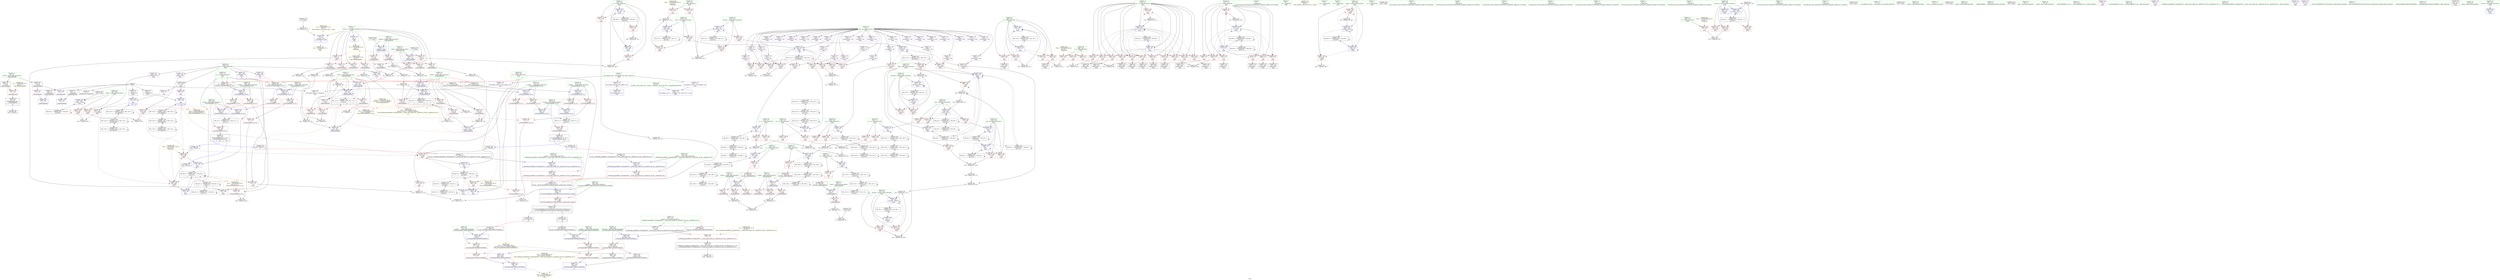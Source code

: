 digraph "SVFG" {
	label="SVFG";

	Node0x558c439c62e0 [shape=record,color=grey,label="{NodeID: 0\nNullPtr}"];
	Node0x558c439c62e0 -> Node0x558c439fda50[style=solid];
	Node0x558c439c62e0 -> Node0x558c439fdb50[style=solid];
	Node0x558c439c62e0 -> Node0x558c439fdc20[style=solid];
	Node0x558c439c62e0 -> Node0x558c439fdcf0[style=solid];
	Node0x558c439c62e0 -> Node0x558c439fddc0[style=solid];
	Node0x558c439c62e0 -> Node0x558c43a0bdb0[style=solid];
	Node0x558c43a10a60 [shape=record,color=yellow,style=double,label="{NodeID: 775\n33V_2 = CSCHI(MR_33V_1)\npts\{1620000 1620001 \}\nCS[]}"];
	Node0x558c43a4f2f0 [shape=record,color=black,label="{NodeID: 609\nMR_102V_2 = PHI(MR_102V_3, MR_102V_1, )\npts\{279 \}\n}"];
	Node0x558c43a4f2f0 -> Node0x558c43a33ce0[style=dashed];
	Node0x558c43a4f2f0 -> Node0x558c43a4f2f0[style=dashed];
	Node0x558c43a0aaa0 [shape=record,color=red,label="{NodeID: 277\n411\<--410\n\<--first41\nmain\n}"];
	Node0x558c43a0aaa0 -> Node0x558c43a0e340[style=solid];
	Node0x558c439fbb00 [shape=record,color=black,label="{NodeID: 111\n599\<--598\n\<--this1\n_ZNSt4pairIddEC2IddLb1EEERKdS3_\n}"];
	Node0x558c439fff10 [shape=record,color=red,label="{NodeID: 222\n329\<--248\n\<--first\nmain\n}"];
	Node0x558c439fff10 -> Node0x558c43a0d7e0[style=solid];
	Node0x558c439fc570 [shape=record,color=green,label="{NodeID: 56\n254\<--255\nanspart\<--anspart_field_insensitive\nmain\n}"];
	Node0x558c439fc570 -> Node0x558c43a00320[style=solid];
	Node0x558c439fc570 -> Node0x558c43a003f0[style=solid];
	Node0x558c439fc570 -> Node0x558c43a0db20[style=solid];
	Node0x558c439fc570 -> Node0x558c43a0f110[style=solid];
	Node0x558c43a566c0 [shape=record,color=yellow,style=double,label="{NodeID: 665\n64V_1 = ENCHI(MR_64V_0)\npts\{241 \}\nFun[main]}"];
	Node0x558c43a566c0 -> Node0x558c439ff480[style=dashed];
	Node0x558c43a566c0 -> Node0x558c439ff550[style=dashed];
	Node0x558c43a566c0 -> Node0x558c439ff620[style=dashed];
	Node0x558c43a1a300 [shape=record,color=grey,label="{NodeID: 499\n400 = cmp(398, 399, )\n}"];
	Node0x558c43a0d8b0 [shape=record,color=blue,label="{NodeID: 333\n339\<--335\nsecond11\<--\nmain\n}"];
	Node0x558c43a0d8b0 -> Node0x558c43a0a760[style=dashed];
	Node0x558c43a0d8b0 -> Node0x558c43a0ac40[style=dashed];
	Node0x558c43a0d8b0 -> Node0x558c43a0b460[style=dashed];
	Node0x558c43a0d8b0 -> Node0x558c43a0b530[style=dashed];
	Node0x558c43a0d8b0 -> Node0x558c43a0d8b0[style=dashed];
	Node0x558c43a0d8b0 -> Node0x558c43a510f0[style=dashed];
	Node0x558c43a03110 [shape=record,color=red,label="{NodeID: 167\n394\<--4\n\<--_ZL2pi\nmain\n}"];
	Node0x558c43a03110 -> Node0x558c43a0e1a0[style=solid];
	Node0x558c439f42c0 [shape=record,color=green,label="{NodeID: 1\n5\<--1\n\<--dummyObj\nCan only get source location for instruction, argument, global var or function.}"];
	Node0x558c43a10bc0 [shape=record,color=yellow,style=double,label="{NodeID: 776\n2V_2 = CSCHI(MR_2V_1)\npts\{6 \}\nCS[]}"];
	Node0x558c43a4f7f0 [shape=record,color=black,label="{NodeID: 610\nMR_104V_2 = PHI(MR_104V_3, MR_104V_1, )\npts\{281 \}\n}"];
	Node0x558c43a4f7f0 -> Node0x558c43a341e0[style=dashed];
	Node0x558c43a4f7f0 -> Node0x558c43a4f7f0[style=dashed];
	Node0x558c43a0ab70 [shape=record,color=red,label="{NodeID: 278\n419\<--418\n\<--first44\nmain\n}"];
	Node0x558c43a0ab70 -> Node0x558c43a0e4e0[style=solid];
	Node0x558c439fbbd0 [shape=record,color=purple,label="{NodeID: 112\n332\<--7\narrayidx\<--dat\nmain\n}"];
	Node0x558c439fffe0 [shape=record,color=red,label="{NodeID: 223\n326\<--250\n\<--second\nmain\n}"];
	Node0x558c439fffe0 -> Node0x558c43a16580[style=solid];
	Node0x558c439fc640 [shape=record,color=green,label="{NodeID: 57\n256\<--257\ni12\<--i12_field_insensitive\nmain\n}"];
	Node0x558c439fc640 -> Node0x558c43a004c0[style=solid];
	Node0x558c439fc640 -> Node0x558c43a00590[style=solid];
	Node0x558c439fc640 -> Node0x558c43a08580[style=solid];
	Node0x558c439fc640 -> Node0x558c43a08610[style=solid];
	Node0x558c439fc640 -> Node0x558c43a086e0[style=solid];
	Node0x558c439fc640 -> Node0x558c43a087b0[style=solid];
	Node0x558c439fc640 -> Node0x558c43a08880[style=solid];
	Node0x558c439fc640 -> Node0x558c43a08950[style=solid];
	Node0x558c439fc640 -> Node0x558c43a08a20[style=solid];
	Node0x558c439fc640 -> Node0x558c43a08af0[style=solid];
	Node0x558c439fc640 -> Node0x558c43a08bc0[style=solid];
	Node0x558c439fc640 -> Node0x558c43a08c90[style=solid];
	Node0x558c439fc640 -> Node0x558c43a0dbf0[style=solid];
	Node0x558c439fc640 -> Node0x558c43a0f2b0[style=solid];
	Node0x558c43a567a0 [shape=record,color=yellow,style=double,label="{NodeID: 666\n66V_1 = ENCHI(MR_66V_0)\npts\{243 \}\nFun[main]}"];
	Node0x558c43a567a0 -> Node0x558c439ff6f0[style=dashed];
	Node0x558c43a567a0 -> Node0x558c439ff7c0[style=dashed];
	Node0x558c43a1a480 [shape=record,color=grey,label="{NodeID: 500\n99 = cmp(96, 98, )\n}"];
	Node0x558c43a0d980 [shape=record,color=blue,label="{NodeID: 334\n246\<--343\ni\<--inc\nmain\n}"];
	Node0x558c43a0d980 -> Node0x558c439ffb00[style=dashed];
	Node0x558c43a0d980 -> Node0x558c439ffbd0[style=dashed];
	Node0x558c43a0d980 -> Node0x558c439ffca0[style=dashed];
	Node0x558c43a0d980 -> Node0x558c439ffd70[style=dashed];
	Node0x558c43a0d980 -> Node0x558c43a0d980[style=dashed];
	Node0x558c43a0d980 -> Node0x558c43a4a2f0[style=dashed];
	Node0x558c43a031e0 [shape=record,color=red,label="{NodeID: 168\n62\<--42\n\<--a.addr\n_Z8getangleddd\n}"];
	Node0x558c43a031e0 -> Node0x558c43a15f80[style=solid];
	Node0x558c439f7000 [shape=record,color=green,label="{NodeID: 2\n9\<--1\n.str\<--dummyObj\nGlob }"];
	Node0x558c43a87830 [shape=record,color=black,label="{NodeID: 777\n159 = PHI(134, )\n0th arg _ZSt9make_pairIRKdS1_ESt4pairINSt17__decay_and_stripIT_E6__typeENS3_IT0_E6__typeEEOS4_OS7_ }"];
	Node0x558c43a87830 -> Node0x558c43a0ca10[style=solid];
	Node0x558c43a4fcf0 [shape=record,color=black,label="{NodeID: 611\nMR_106V_2 = PHI(MR_106V_3, MR_106V_1, )\npts\{283 \}\n}"];
	Node0x558c43a4fcf0 -> Node0x558c43a346e0[style=dashed];
	Node0x558c43a4fcf0 -> Node0x558c43a4fcf0[style=dashed];
	Node0x558c43a0ac40 [shape=record,color=red,label="{NodeID: 279\n425\<--424\n\<--second47\nmain\n}"];
	Node0x558c43a0ac40 -> Node0x558c43a0e5b0[style=solid];
	Node0x558c439fbca0 [shape=record,color=purple,label="{NodeID: 113\n333\<--7\nfirst8\<--dat\nmain\n}"];
	Node0x558c439fbca0 -> Node0x558c43a0d7e0[style=solid];
	Node0x558c43a5a5b0 [shape=record,color=yellow,style=double,label="{NodeID: 722\nRETMU(2V_2)\npts\{6 \}\nFun[_GLOBAL__sub_I_kcm1700_1_0.cpp]}"];
	Node0x558c43a000b0 [shape=record,color=red,label="{NodeID: 224\n335\<--250\n\<--second\nmain\n}"];
	Node0x558c43a000b0 -> Node0x558c43a0d8b0[style=solid];
	Node0x558c439fc710 [shape=record,color=green,label="{NodeID: 58\n258\<--259\nlow\<--low_field_insensitive\nmain\n}"];
	Node0x558c439fc710 -> Node0x558c43a08d60[style=solid];
	Node0x558c439fc710 -> Node0x558c43a08e30[style=solid];
	Node0x558c439fc710 -> Node0x558c43a0dcc0[style=solid];
	Node0x558c439fc710 -> Node0x558c43a0ef70[style=solid];
	Node0x558c43a1a600 [shape=record,color=grey,label="{NodeID: 501\n474 = cmp(468, 473, )\n}"];
	Node0x558c43a0da50 [shape=record,color=blue,label="{NodeID: 335\n252\<--5\nanstotal\<--\nmain\n}"];
	Node0x558c43a0da50 -> Node0x558c43a00180[style=dashed];
	Node0x558c43a0da50 -> Node0x558c43a00250[style=dashed];
	Node0x558c43a0da50 -> Node0x558c43a0f1e0[style=dashed];
	Node0x558c43a0da50 -> Node0x558c43a4b1f0[style=dashed];
	Node0x558c43a032b0 [shape=record,color=red,label="{NodeID: 169\n63\<--42\n\<--a.addr\n_Z8getangleddd\n}"];
	Node0x558c43a032b0 -> Node0x558c43a15f80[style=solid];
	Node0x558c439cdb80 [shape=record,color=green,label="{NodeID: 3\n11\<--1\n.str.1\<--dummyObj\nGlob }"];
	Node0x558c43a89ba0 [shape=record,color=black,label="{NodeID: 778\n160 = PHI(137, )\n1st arg _ZSt9make_pairIRKdS1_ESt4pairINSt17__decay_and_stripIT_E6__typeENS3_IT0_E6__typeEEOS4_OS7_ }"];
	Node0x558c43a89ba0 -> Node0x558c43a0cae0[style=solid];
	Node0x558c43a501f0 [shape=record,color=black,label="{NodeID: 612\nMR_108V_2 = PHI(MR_108V_3, MR_108V_1, )\npts\{285 \}\n}"];
	Node0x558c43a501f0 -> Node0x558c43a34be0[style=dashed];
	Node0x558c43a501f0 -> Node0x558c43a501f0[style=dashed];
	Node0x558c43a0ad10 [shape=record,color=red,label="{NodeID: 280\n455\<--454\n\<--first54\nmain\n}"];
	Node0x558c43a0ad10 -> Node0x558c43a068b0[style=solid];
	Node0x558c439fbd70 [shape=record,color=purple,label="{NodeID: 114\n338\<--7\narrayidx10\<--dat\nmain\n}"];
	Node0x558c43a00180 [shape=record,color=red,label="{NodeID: 225\n550\<--252\n\<--anstotal\nmain\n}"];
	Node0x558c43a00180 -> Node0x558c43a17600[style=solid];
	Node0x558c439fc7e0 [shape=record,color=green,label="{NodeID: 59\n260\<--261\nhigh\<--high_field_insensitive\nmain\n}"];
	Node0x558c439fc7e0 -> Node0x558c43a08f00[style=solid];
	Node0x558c439fc7e0 -> Node0x558c43a08fd0[style=solid];
	Node0x558c439fc7e0 -> Node0x558c43a0dd90[style=solid];
	Node0x558c439fc7e0 -> Node0x558c43a0eea0[style=solid];
	Node0x558c43a1a780 [shape=record,color=grey,label="{NodeID: 502\n317 = cmp(315, 316, )\n}"];
	Node0x558c43a0db20 [shape=record,color=blue,label="{NodeID: 336\n254\<--5\nanspart\<--\nmain\n}"];
	Node0x558c43a0db20 -> Node0x558c43a00320[style=dashed];
	Node0x558c43a0db20 -> Node0x558c43a003f0[style=dashed];
	Node0x558c43a0db20 -> Node0x558c43a0f110[style=dashed];
	Node0x558c43a0db20 -> Node0x558c43a4b6f0[style=dashed];
	Node0x558c43a03380 [shape=record,color=red,label="{NodeID: 170\n76\<--42\n\<--a.addr\n_Z8getangleddd\n}"];
	Node0x558c439cdc10 [shape=record,color=green,label="{NodeID: 4\n13\<--1\n.str.2\<--dummyObj\nGlob }"];
	Node0x558c43a8a120 [shape=record,color=black,label="{NodeID: 779\n77 = PHI()\n}"];
	Node0x558c43a8a120 -> Node0x558c43a0c2c0[style=solid];
	Node0x558c43a506f0 [shape=record,color=black,label="{NodeID: 613\nMR_110V_2 = PHI(MR_110V_3, MR_110V_1, )\npts\{287 \}\n}"];
	Node0x558c43a506f0 -> Node0x558c43a350e0[style=dashed];
	Node0x558c43a506f0 -> Node0x558c43a506f0[style=dashed];
	Node0x558c43a0ade0 [shape=record,color=red,label="{NodeID: 281\n461\<--460\n\<--second56\nmain\n}"];
	Node0x558c43a0ade0 -> Node0x558c43a06eb0[style=solid];
	Node0x558c439fbe40 [shape=record,color=purple,label="{NodeID: 115\n339\<--7\nsecond11\<--dat\nmain\n}"];
	Node0x558c439fbe40 -> Node0x558c43a0d8b0[style=solid];
	Node0x558c43a00250 [shape=record,color=red,label="{NodeID: 226\n560\<--252\n\<--anstotal\nmain\n}"];
	Node0x558c43a00250 -> Node0x558c43a19d00[style=solid];
	Node0x558c439fc8b0 [shape=record,color=green,label="{NodeID: 60\n262\<--263\nrange\<--range_field_insensitive\nmain\n}"];
	Node0x558c439fc8b0 -> Node0x558c43a090a0[style=solid];
	Node0x558c439fc8b0 -> Node0x558c43a09170[style=solid];
	Node0x558c439fc8b0 -> Node0x558c43a0de60[style=solid];
	Node0x558c43a1a900 [shape=record,color=grey,label="{NodeID: 503\n385 = cmp(384, 386, )\n}"];
	Node0x558c43a0dbf0 [shape=record,color=blue,label="{NodeID: 337\n256\<--291\ni12\<--\nmain\n}"];
	Node0x558c43a0dbf0 -> Node0x558c43a004c0[style=dashed];
	Node0x558c43a0dbf0 -> Node0x558c43a00590[style=dashed];
	Node0x558c43a0dbf0 -> Node0x558c43a08580[style=dashed];
	Node0x558c43a0dbf0 -> Node0x558c43a08610[style=dashed];
	Node0x558c43a0dbf0 -> Node0x558c43a086e0[style=dashed];
	Node0x558c43a0dbf0 -> Node0x558c43a087b0[style=dashed];
	Node0x558c43a0dbf0 -> Node0x558c43a08880[style=dashed];
	Node0x558c43a0dbf0 -> Node0x558c43a08950[style=dashed];
	Node0x558c43a0dbf0 -> Node0x558c43a08a20[style=dashed];
	Node0x558c43a0dbf0 -> Node0x558c43a08af0[style=dashed];
	Node0x558c43a0dbf0 -> Node0x558c43a08bc0[style=dashed];
	Node0x558c43a0dbf0 -> Node0x558c43a08c90[style=dashed];
	Node0x558c43a0dbf0 -> Node0x558c43a0f2b0[style=dashed];
	Node0x558c43a0dbf0 -> Node0x558c43a4bbf0[style=dashed];
	Node0x558c43a03450 [shape=record,color=red,label="{NodeID: 171\n65\<--44\n\<--b.addr\n_Z8getangleddd\n}"];
	Node0x558c43a03450 -> Node0x558c43a15e00[style=solid];
	Node0x558c439ce740 [shape=record,color=green,label="{NodeID: 5\n15\<--1\n.str.3\<--dummyObj\nGlob }"];
	Node0x558c43a8a280 [shape=record,color=black,label="{NodeID: 780\n304 = PHI()\n}"];
	Node0x558c43a50bf0 [shape=record,color=black,label="{NodeID: 614\nMR_112V_2 = PHI(MR_112V_3, MR_112V_1, )\npts\{80000 \}\n}"];
	Node0x558c43a50bf0 -> Node0x558c43a0a830[style=dashed];
	Node0x558c43a50bf0 -> Node0x558c43a0a900[style=dashed];
	Node0x558c43a50bf0 -> Node0x558c43a0a9d0[style=dashed];
	Node0x558c43a50bf0 -> Node0x558c43a0aaa0[style=dashed];
	Node0x558c43a50bf0 -> Node0x558c43a0ab70[style=dashed];
	Node0x558c43a50bf0 -> Node0x558c43a0aeb0[style=dashed];
	Node0x558c43a50bf0 -> Node0x558c43a0af80[style=dashed];
	Node0x558c43a50bf0 -> Node0x558c43a0b1f0[style=dashed];
	Node0x558c43a50bf0 -> Node0x558c43a0b2c0[style=dashed];
	Node0x558c43a50bf0 -> Node0x558c43a0d7e0[style=dashed];
	Node0x558c43a50bf0 -> Node0x558c43a50bf0[style=dashed];
	Node0x558c43a0aeb0 [shape=record,color=red,label="{NodeID: 282\n468\<--467\n\<--first61\nmain\n}"];
	Node0x558c43a0aeb0 -> Node0x558c43a1a600[style=solid];
	Node0x558c43a00710 [shape=record,color=purple,label="{NodeID: 116\n357\<--7\narrayidx17\<--dat\nmain\n}"];
	Node0x558c43a00320 [shape=record,color=red,label="{NodeID: 227\n542\<--254\n\<--anspart\nmain\n}"];
	Node0x558c43a00320 -> Node0x558c43a16b80[style=solid];
	Node0x558c439fc980 [shape=record,color=green,label="{NodeID: 61\n264\<--265\nmagic\<--magic_field_insensitive\nmain\n}"];
	Node0x558c439fc980 -> Node0x558c43a09240[style=solid];
	Node0x558c439fc980 -> Node0x558c43a09310[style=solid];
	Node0x558c439fc980 -> Node0x558c43a0df30[style=solid];
	Node0x558c439fc980 -> Node0x558c43a0f040[style=solid];
	Node0x558c43a1aa80 [shape=record,color=grey,label="{NodeID: 504\n114 = cmp(113, 5, )\n}"];
	Node0x558c43a0dcc0 [shape=record,color=blue,label="{NodeID: 338\n258\<--5\nlow\<--\nmain\n}"];
	Node0x558c43a0dcc0 -> Node0x558c43a08d60[style=dashed];
	Node0x558c43a0dcc0 -> Node0x558c43a08e30[style=dashed];
	Node0x558c43a0dcc0 -> Node0x558c43a0dcc0[style=dashed];
	Node0x558c43a0dcc0 -> Node0x558c43a0ef70[style=dashed];
	Node0x558c43a0dcc0 -> Node0x558c43a35fe0[style=dashed];
	Node0x558c43a0dcc0 -> Node0x558c43a4c0f0[style=dashed];
	Node0x558c43a03520 [shape=record,color=red,label="{NodeID: 172\n66\<--44\n\<--b.addr\n_Z8getangleddd\n}"];
	Node0x558c43a03520 -> Node0x558c43a15e00[style=solid];
	Node0x558c439ce7d0 [shape=record,color=green,label="{NodeID: 6\n18\<--1\n\<--dummyObj\nCan only get source location for instruction, argument, global var or function.}"];
	Node0x558c43a8a350 [shape=record,color=black,label="{NodeID: 781\n25 = PHI()\n}"];
	Node0x558c43a8a350 -> Node0x558c43a15b00[style=solid];
	Node0x558c43a510f0 [shape=record,color=black,label="{NodeID: 615\nMR_114V_2 = PHI(MR_114V_3, MR_114V_1, )\npts\{80001 \}\n}"];
	Node0x558c43a510f0 -> Node0x558c43a0a760[style=dashed];
	Node0x558c43a510f0 -> Node0x558c43a0ac40[style=dashed];
	Node0x558c43a510f0 -> Node0x558c43a0b460[style=dashed];
	Node0x558c43a510f0 -> Node0x558c43a0b530[style=dashed];
	Node0x558c43a510f0 -> Node0x558c43a0d8b0[style=dashed];
	Node0x558c43a510f0 -> Node0x558c43a510f0[style=dashed];
	Node0x558c43a0af80 [shape=record,color=red,label="{NodeID: 283\n473\<--472\n\<--first64\nmain\n}"];
	Node0x558c43a0af80 -> Node0x558c43a1a600[style=solid];
	Node0x558c43a007e0 [shape=record,color=purple,label="{NodeID: 117\n358\<--7\nsecond18\<--dat\nmain\n}"];
	Node0x558c43a007e0 -> Node0x558c43a0a760[style=solid];
	Node0x558c43a003f0 [shape=record,color=red,label="{NodeID: 228\n559\<--254\n\<--anspart\nmain\n}"];
	Node0x558c43a003f0 -> Node0x558c43a19d00[style=solid];
	Node0x558c439fca50 [shape=record,color=green,label="{NodeID: 62\n266\<--267\nmid\<--mid_field_insensitive\nmain\n}"];
	Node0x558c439fca50 -> Node0x558c43a093e0[style=solid];
	Node0x558c439fca50 -> Node0x558c43a094b0[style=solid];
	Node0x558c439fca50 -> Node0x558c43a09580[style=solid];
	Node0x558c439fca50 -> Node0x558c43a0e000[style=solid];
	Node0x558c43a1ac00 [shape=record,color=grey,label="{NodeID: 505\n519 = cmp(515, 517, )\n}"];
	Node0x558c43a0dd90 [shape=record,color=blue,label="{NodeID: 339\n260\<--359\nhigh\<--\nmain\n}"];
	Node0x558c43a0dd90 -> Node0x558c43a08f00[style=dashed];
	Node0x558c43a0dd90 -> Node0x558c43a08fd0[style=dashed];
	Node0x558c43a0dd90 -> Node0x558c43a0dd90[style=dashed];
	Node0x558c43a0dd90 -> Node0x558c43a0eea0[style=dashed];
	Node0x558c43a0dd90 -> Node0x558c43a364e0[style=dashed];
	Node0x558c43a0dd90 -> Node0x558c43a4c5f0[style=dashed];
	Node0x558c43a035f0 [shape=record,color=red,label="{NodeID: 173\n75\<--44\n\<--b.addr\n_Z8getangleddd\n}"];
	Node0x558c439ce860 [shape=record,color=green,label="{NodeID: 7\n29\<--1\n\<--dummyObj\nCan only get source location for instruction, argument, global var or function.}"];
	Node0x558c43a8a480 [shape=record,color=black,label="{NodeID: 782\n134 = PHI(181, )\n|{<s0>7}}"];
	Node0x558c43a8a480:s0 -> Node0x558c43a87830[style=solid,color=red];
	Node0x558c43a515f0 [shape=record,color=black,label="{NodeID: 616\nMR_116V_2 = PHI(MR_116V_3, MR_116V_1, )\npts\{2890000 \}\n}"];
	Node0x558c43a515f0 -> Node0x558c43a355e0[style=dashed];
	Node0x558c43a515f0 -> Node0x558c43a515f0[style=dashed];
	Node0x558c43a0b050 [shape=record,color=red,label="{NodeID: 284\n478\<--477\n\<--call68\nmain\n}"];
	Node0x558c43a0b050 -> Node0x558c43a0ea90[style=solid];
	Node0x558c43a008b0 [shape=record,color=purple,label="{NodeID: 118\n363\<--7\narrayidx20\<--dat\nmain\n}"];
	Node0x558c43a004c0 [shape=record,color=red,label="{NodeID: 229\n350\<--256\n\<--i12\nmain\n}"];
	Node0x558c43a004c0 -> Node0x558c43a06bb0[style=solid];
	Node0x558c439fcb20 [shape=record,color=green,label="{NodeID: 63\n268\<--269\na1\<--a1_field_insensitive\nmain\n|{|<s5>17}}"];
	Node0x558c439fcb20 -> Node0x558c43a09650[style=solid];
	Node0x558c439fcb20 -> Node0x558c43a09720[style=solid];
	Node0x558c439fcb20 -> Node0x558c43a0e0d0[style=solid];
	Node0x558c439fcb20 -> Node0x558c43a0ea90[style=solid];
	Node0x558c439fcb20 -> Node0x558c43a0ec30[style=solid];
	Node0x558c439fcb20:s5 -> Node0x558c43a8c520[style=solid,color=red];
	Node0x558c43a065b0 [shape=record,color=grey,label="{NodeID: 506\n87 = cmp(86, 5, )\n}"];
	Node0x558c43a0de60 [shape=record,color=blue,label="{NodeID: 340\n262\<--380\nrange\<--call30\nmain\n}"];
	Node0x558c43a0de60 -> Node0x558c43a090a0[style=dashed];
	Node0x558c43a0de60 -> Node0x558c43a09170[style=dashed];
	Node0x558c43a0de60 -> Node0x558c43a0de60[style=dashed];
	Node0x558c43a0de60 -> Node0x558c43a4caf0[style=dashed];
	Node0x558c43a036c0 [shape=record,color=red,label="{NodeID: 174\n59\<--46\n\<--c.addr\n_Z8getangleddd\n}"];
	Node0x558c43a036c0 -> Node0x558c43a15c80[style=solid];
	Node0x558c439cf170 [shape=record,color=green,label="{NodeID: 8\n61\<--1\n\<--dummyObj\nCan only get source location for instruction, argument, global var or function.}"];
	Node0x558c43a8a6e0 [shape=record,color=black,label="{NodeID: 783\n137 = PHI(206, )\n|{<s0>7}}"];
	Node0x558c43a8a6e0:s0 -> Node0x558c43a89ba0[style=solid,color=red];
	Node0x558c43a51af0 [shape=record,color=black,label="{NodeID: 617\nMR_118V_2 = PHI(MR_118V_3, MR_118V_1, )\npts\{2890001 \}\n}"];
	Node0x558c43a51af0 -> Node0x558c43a35ae0[style=dashed];
	Node0x558c43a51af0 -> Node0x558c43a51af0[style=dashed];
	Node0x558c43a15b00 [shape=record,color=grey,label="{NodeID: 451\n28 = Binary(25, 29, )\n}"];
	Node0x558c43a15b00 -> Node0x558c43a0beb0[style=solid];
	Node0x558c43a0b120 [shape=record,color=red,label="{NodeID: 285\n483\<--482\n\<--call70\nmain\n}"];
	Node0x558c43a0b120 -> Node0x558c43a0eb60[style=solid];
	Node0x558c43a00980 [shape=record,color=purple,label="{NodeID: 119\n364\<--7\nfirst21\<--dat\nmain\n}"];
	Node0x558c43a00980 -> Node0x558c43a0a830[style=solid];
	Node0x558c43a00590 [shape=record,color=red,label="{NodeID: 230\n355\<--256\n\<--i12\nmain\n}"];
	Node0x558c43a00590 -> Node0x558c439fafa0[style=solid];
	Node0x558c439fcbf0 [shape=record,color=green,label="{NodeID: 64\n270\<--271\na2\<--a2_field_insensitive\nmain\n|{|<s4>18|<s5>19}}"];
	Node0x558c439fcbf0 -> Node0x558c43a097f0[style=solid];
	Node0x558c439fcbf0 -> Node0x558c43a0e1a0[style=solid];
	Node0x558c439fcbf0 -> Node0x558c43a0eb60[style=solid];
	Node0x558c439fcbf0 -> Node0x558c43a0ed00[style=solid];
	Node0x558c439fcbf0:s4 -> Node0x558c43a8bb10[style=solid,color=red];
	Node0x558c439fcbf0:s5 -> Node0x558c43a8bb10[style=solid,color=red];
	Node0x558c43a06730 [shape=record,color=grey,label="{NodeID: 507\n126 = cmp(123, 125, )\n}"];
	Node0x558c43a0df30 [shape=record,color=blue,label="{NodeID: 341\n264\<--291\nmagic\<--\nmain\n}"];
	Node0x558c43a0df30 -> Node0x558c43a09240[style=dashed];
	Node0x558c43a0df30 -> Node0x558c43a09310[style=dashed];
	Node0x558c43a0df30 -> Node0x558c43a0df30[style=dashed];
	Node0x558c43a0df30 -> Node0x558c43a0f040[style=dashed];
	Node0x558c43a0df30 -> Node0x558c43a4cff0[style=dashed];
	Node0x558c43a03790 [shape=record,color=red,label="{NodeID: 175\n81\<--48\n\<--gamma\n_Z8getangleddd\n}"];
	Node0x558c43a03790 -> Node0x558c43a18500[style=solid];
	Node0x558c439cf200 [shape=record,color=green,label="{NodeID: 9\n291\<--1\n\<--dummyObj\nCan only get source location for instruction, argument, global var or function.}"];
	Node0x558c43a8a820 [shape=record,color=black,label="{NodeID: 784\n140 = PHI(158, )\n}"];
	Node0x558c43a15c80 [shape=record,color=grey,label="{NodeID: 452\n60 = Binary(61, 59, )\n}"];
	Node0x558c43a15c80 -> Node0x558c43a18f80[style=solid];
	Node0x558c43a0b1f0 [shape=record,color=red,label="{NodeID: 286\n491\<--490\n\<--first75\nmain\n}"];
	Node0x558c43a0b1f0 -> Node0x558c43a06d30[style=solid];
	Node0x558c43a00a50 [shape=record,color=purple,label="{NodeID: 120\n368\<--7\narrayidx23\<--dat\nmain\n}"];
	Node0x558c43a08580 [shape=record,color=red,label="{NodeID: 231\n361\<--256\n\<--i12\nmain\n}"];
	Node0x558c43a08580 -> Node0x558c439fb070[style=solid];
	Node0x558c439fccc0 [shape=record,color=green,label="{NodeID: 65\n272\<--273\nj\<--j_field_insensitive\nmain\n}"];
	Node0x558c439fccc0 -> Node0x558c43a098c0[style=solid];
	Node0x558c439fccc0 -> Node0x558c43a09990[style=solid];
	Node0x558c439fccc0 -> Node0x558c43a09a60[style=solid];
	Node0x558c439fccc0 -> Node0x558c43a09b30[style=solid];
	Node0x558c439fccc0 -> Node0x558c43a09c00[style=solid];
	Node0x558c439fccc0 -> Node0x558c43a09cd0[style=solid];
	Node0x558c439fccc0 -> Node0x558c43a09da0[style=solid];
	Node0x558c439fccc0 -> Node0x558c43a0e270[style=solid];
	Node0x558c439fccc0 -> Node0x558c43a0edd0[style=solid];
	Node0x558c43a068b0 [shape=record,color=grey,label="{NodeID: 508\n457 = cmp(455, 456, )\n}"];
	Node0x558c43a0e000 [shape=record,color=blue,label="{NodeID: 342\n266\<--391\nmid\<--div34\nmain\n}"];
	Node0x558c43a0e000 -> Node0x558c43a093e0[style=dashed];
	Node0x558c43a0e000 -> Node0x558c43a094b0[style=dashed];
	Node0x558c43a0e000 -> Node0x558c43a09580[style=dashed];
	Node0x558c43a0e000 -> Node0x558c43a31ee0[style=dashed];
	Node0x558c43a03860 [shape=record,color=red,label="{NodeID: 176\n107\<--48\n\<--gamma\n_Z8getangleddd\n}"];
	Node0x558c43a03860 -> Node0x558c43a17a80[style=solid];
	Node0x558c439cf2d0 [shape=record,color=green,label="{NodeID: 10\n297\<--1\n\<--dummyObj\nCan only get source location for instruction, argument, global var or function.}"];
	Node0x558c43a8a930 [shape=record,color=black,label="{NodeID: 785\n69 = PHI()\n}"];
	Node0x558c43a8a930 -> Node0x558c43a18f80[style=solid];
	Node0x558c43a52b10 [shape=record,color=yellow,style=double,label="{NodeID: 619\n27V_1 = ENCHI(MR_27V_0)\npts\{162 \}\nFun[_ZSt9make_pairIRKdS1_ESt4pairINSt17__decay_and_stripIT_E6__typeENS3_IT0_E6__typeEEOS4_OS7_]}"];
	Node0x558c43a52b10 -> Node0x558c43a043c0[style=dashed];
	Node0x558c43a15e00 [shape=record,color=grey,label="{NodeID: 453\n67 = Binary(65, 66, )\n}"];
	Node0x558c43a15e00 -> Node0x558c43a16280[style=solid];
	Node0x558c43a0b2c0 [shape=record,color=red,label="{NodeID: 287\n496\<--495\n\<--first78\nmain\n}"];
	Node0x558c43a0b2c0 -> Node0x558c43a06d30[style=solid];
	Node0x558c43a00b20 [shape=record,color=purple,label="{NodeID: 121\n369\<--7\nfirst24\<--dat\nmain\n}"];
	Node0x558c43a00b20 -> Node0x558c43a0a900[style=solid];
	Node0x558c43a08610 [shape=record,color=red,label="{NodeID: 232\n366\<--256\n\<--i12\nmain\n}"];
	Node0x558c43a08610 -> Node0x558c439fb140[style=solid];
	Node0x558c439fcd90 [shape=record,color=green,label="{NodeID: 66\n274\<--275\nx1\<--x1_field_insensitive\nmain\n}"];
	Node0x558c439fcd90 -> Node0x558c43a09e70[style=solid];
	Node0x558c439fcd90 -> Node0x558c43a09f40[style=solid];
	Node0x558c439fcd90 -> Node0x558c43a0e340[style=solid];
	Node0x558c43a06a30 [shape=record,color=grey,label="{NodeID: 509\n221 = cmp(218, 220, )\n}"];
	Node0x558c43a0e0d0 [shape=record,color=blue,label="{NodeID: 343\n268\<--5\na1\<--\nmain\n}"];
	Node0x558c43a0e0d0 -> Node0x558c43a369e0[style=dashed];
	Node0x558c43a03930 [shape=record,color=red,label="{NodeID: 177\n82\<--50\n\<--delta\n_Z8getangleddd\n}"];
	Node0x558c43a03930 -> Node0x558c43a18500[style=solid];
	Node0x558c439cdd80 [shape=record,color=green,label="{NodeID: 11\n307\<--1\n\<--dummyObj\nCan only get source location for instruction, argument, global var or function.}"];
	Node0x558c43a8aa00 [shape=record,color=black,label="{NodeID: 786\n73 = PHI()\n}"];
	Node0x558c43a8aa00 -> Node0x558c43a0c1f0[style=solid];
	Node0x558c43a15f80 [shape=record,color=grey,label="{NodeID: 454\n64 = Binary(62, 63, )\n}"];
	Node0x558c43a15f80 -> Node0x558c43a16280[style=solid];
	Node0x558c43a0b390 [shape=record,color=red,label="{NodeID: 288\n504\<--503\n\<--call83\nmain\n}"];
	Node0x558c43a0b390 -> Node0x558c43a0ed00[style=solid];
	Node0x558c43a00bf0 [shape=record,color=purple,label="{NodeID: 122\n377\<--7\narrayidx28\<--dat\nmain\n}"];
	Node0x558c43a086e0 [shape=record,color=red,label="{NodeID: 233\n375\<--256\n\<--i12\nmain\n}"];
	Node0x558c43a086e0 -> Node0x558c439fb210[style=solid];
	Node0x558c439fce60 [shape=record,color=green,label="{NodeID: 67\n276\<--277\ny1\<--y1_field_insensitive\nmain\n}"];
	Node0x558c439fce60 -> Node0x558c43a0a010[style=solid];
	Node0x558c439fce60 -> Node0x558c43a0a0e0[style=solid];
	Node0x558c439fce60 -> Node0x558c43a0e410[style=solid];
	Node0x558c43a06bb0 [shape=record,color=grey,label="{NodeID: 510\n352 = cmp(350, 351, )\n}"];
	Node0x558c43a0e1a0 [shape=record,color=blue,label="{NodeID: 344\n270\<--394\na2\<--\nmain\n}"];
	Node0x558c43a0e1a0 -> Node0x558c43a36ee0[style=dashed];
	Node0x558c43a03a00 [shape=record,color=red,label="{NodeID: 178\n109\<--50\n\<--delta\n_Z8getangleddd\n}"];
	Node0x558c43a03a00 -> Node0x558c43a17d80[style=solid];
	Node0x558c439cde50 [shape=record,color=green,label="{NodeID: 12\n373\<--1\n\<--dummyObj\nCan only get source location for instruction, argument, global var or function.}"];
	Node0x558c43a8aad0 [shape=record,color=black,label="{NodeID: 787\n380 = PHI()\n}"];
	Node0x558c43a8aad0 -> Node0x558c43a0de60[style=solid];
	Node0x558c43a16100 [shape=record,color=grey,label="{NodeID: 455\n568 = Binary(567, 297, )\n}"];
	Node0x558c43a16100 -> Node0x558c43a0f380[style=solid];
	Node0x558c43a0b460 [shape=record,color=red,label="{NodeID: 289\n536\<--535\n\<--second100\nmain\n}"];
	Node0x558c43a0b460 -> Node0x558c43a16d00[style=solid];
	Node0x558c43a00cc0 [shape=record,color=purple,label="{NodeID: 123\n378\<--7\nfirst29\<--dat\nmain\n}"];
	Node0x558c43a00cc0 -> Node0x558c43a0a9d0[style=solid];
	Node0x558c43a087b0 [shape=record,color=red,label="{NodeID: 234\n402\<--256\n\<--i12\nmain\n}"];
	Node0x558c43a087b0 -> Node0x558c43a1a180[style=solid];
	Node0x558c439fcf30 [shape=record,color=green,label="{NodeID: 68\n278\<--279\nx2\<--x2_field_insensitive\nmain\n}"];
	Node0x558c439fcf30 -> Node0x558c43a0a1b0[style=solid];
	Node0x558c439fcf30 -> Node0x558c43a0a280[style=solid];
	Node0x558c439fcf30 -> Node0x558c43a0e4e0[style=solid];
	Node0x558c43a06d30 [shape=record,color=grey,label="{NodeID: 511\n497 = cmp(491, 496, )\n}"];
	Node0x558c43a0e270 [shape=record,color=blue,label="{NodeID: 345\n272\<--291\nj\<--\nmain\n}"];
	Node0x558c43a0e270 -> Node0x558c43a098c0[style=dashed];
	Node0x558c43a0e270 -> Node0x558c43a09990[style=dashed];
	Node0x558c43a0e270 -> Node0x558c43a09a60[style=dashed];
	Node0x558c43a0e270 -> Node0x558c43a09b30[style=dashed];
	Node0x558c43a0e270 -> Node0x558c43a09c00[style=dashed];
	Node0x558c43a0e270 -> Node0x558c43a09cd0[style=dashed];
	Node0x558c43a0e270 -> Node0x558c43a09da0[style=dashed];
	Node0x558c43a0e270 -> Node0x558c43a0edd0[style=dashed];
	Node0x558c43a0e270 -> Node0x558c43a32de0[style=dashed];
	Node0x558c43a03ad0 [shape=record,color=red,label="{NodeID: 179\n86\<--52\n\<--theta\n_Z8getangleddd\n}"];
	Node0x558c43a03ad0 -> Node0x558c43a065b0[style=solid];
	Node0x558c439cdf20 [shape=record,color=green,label="{NodeID: 13\n386\<--1\n\<--dummyObj\nCan only get source location for instruction, argument, global var or function.}"];
	Node0x558c43a8aba0 [shape=record,color=black,label="{NodeID: 788\n477 = PHI(206, )\n}"];
	Node0x558c43a8aba0 -> Node0x558c43a0b050[style=solid];
	Node0x558c43a52de0 [shape=record,color=yellow,style=double,label="{NodeID: 622\n33V_1 = ENCHI(MR_33V_0)\npts\{1620000 1620001 \}\nFun[_ZSt9make_pairIRKdS1_ESt4pairINSt17__decay_and_stripIT_E6__typeENS3_IT0_E6__typeEEOS4_OS7_]|{<s0>10|<s1>10}}"];
	Node0x558c43a52de0:s0 -> Node0x558c43a0f790[style=dashed,color=red];
	Node0x558c43a52de0:s1 -> Node0x558c43a0f860[style=dashed,color=red];
	Node0x558c43a16280 [shape=record,color=grey,label="{NodeID: 456\n68 = Binary(64, 67, )\n}"];
	Node0x558c43a0b530 [shape=record,color=red,label="{NodeID: 290\n549\<--548\n\<--second107\nmain\n}"];
	Node0x558c43a0b530 -> Node0x558c43a17600[style=solid];
	Node0x558c43a00d90 [shape=record,color=purple,label="{NodeID: 124\n409\<--7\narrayidx40\<--dat\nmain\n}"];
	Node0x558c43a08880 [shape=record,color=red,label="{NodeID: 235\n407\<--256\n\<--i12\nmain\n}"];
	Node0x558c43a08880 -> Node0x558c439fb2e0[style=solid];
	Node0x558c439fd000 [shape=record,color=green,label="{NodeID: 69\n280\<--281\ny2\<--y2_field_insensitive\nmain\n}"];
	Node0x558c439fd000 -> Node0x558c43a0a350[style=solid];
	Node0x558c439fd000 -> Node0x558c43a0a420[style=solid];
	Node0x558c439fd000 -> Node0x558c43a0e5b0[style=solid];
	Node0x558c43a06eb0 [shape=record,color=grey,label="{NodeID: 512\n462 = cmp(459, 461, )\n}"];
	Node0x558c43a0e340 [shape=record,color=blue,label="{NodeID: 346\n274\<--411\nx1\<--\nmain\n}"];
	Node0x558c43a0e340 -> Node0x558c43a09e70[style=dashed];
	Node0x558c43a0e340 -> Node0x558c43a09f40[style=dashed];
	Node0x558c43a0e340 -> Node0x558c43a378e0[style=dashed];
	Node0x558c43a03ba0 [shape=record,color=red,label="{NodeID: 180\n91\<--52\n\<--theta\n_Z8getangleddd\n}"];
	Node0x558c43a03ba0 -> Node0x558c43a19100[style=solid];
	Node0x558c439ce440 [shape=record,color=green,label="{NodeID: 14\n518\<--1\n\<--dummyObj\nCan only get source location for instruction, argument, global var or function.}"];
	Node0x558c43a8ad10 [shape=record,color=black,label="{NodeID: 789\n482 = PHI(181, )\n}"];
	Node0x558c43a8ad10 -> Node0x558c43a0b120[style=solid];
	Node0x558c43a52ec0 [shape=record,color=yellow,style=double,label="{NodeID: 623\n35V_1 = ENCHI(MR_35V_0)\npts\{53 55 269 271 2890000 2890001 \}\nFun[_ZSt9make_pairIRKdS1_ESt4pairINSt17__decay_and_stripIT_E6__typeENS3_IT0_E6__typeEEOS4_OS7_]|{<s0>10}}"];
	Node0x558c43a52ec0:s0 -> Node0x558c43a384a0[style=dashed,color=red];
	Node0x558c43a16400 [shape=record,color=grey,label="{NodeID: 457\n510 = Binary(509, 297, )\n}"];
	Node0x558c43a16400 -> Node0x558c43a0edd0[style=solid];
	Node0x558c43a0b600 [shape=record,color=red,label="{NodeID: 291\n583\<--580\n\<--__t.addr\n_ZSt7forwardIRKdEOT_RNSt16remove_referenceIS2_E4typeE\n}"];
	Node0x558c43a0b600 -> Node0x558c439fba30[style=solid];
	Node0x558c43a00e60 [shape=record,color=purple,label="{NodeID: 125\n410\<--7\nfirst41\<--dat\nmain\n}"];
	Node0x558c43a00e60 -> Node0x558c43a0aaa0[style=solid];
	Node0x558c43a08950 [shape=record,color=red,label="{NodeID: 236\n464\<--256\n\<--i12\nmain\n}"];
	Node0x558c43a08950 -> Node0x558c439fb550[style=solid];
	Node0x558c439fd0d0 [shape=record,color=green,label="{NodeID: 70\n282\<--283\na\<--a_field_insensitive\nmain\n}"];
	Node0x558c439fd0d0 -> Node0x558c43a0a4f0[style=solid];
	Node0x558c439fd0d0 -> Node0x558c43a0e680[style=solid];
	Node0x558c43a30ef0 [shape=record,color=black,label="{NodeID: 513\nMR_47V_3 = PHI(MR_47V_4, MR_47V_2, )\npts\{210 \}\n}"];
	Node0x558c43a30ef0 -> Node0x558c439feb90[style=dashed];
	Node0x558c43a0e410 [shape=record,color=blue,label="{NodeID: 347\n276\<--413\ny1\<--\nmain\n}"];
	Node0x558c43a0e410 -> Node0x558c43a0a010[style=dashed];
	Node0x558c43a0e410 -> Node0x558c43a0a0e0[style=dashed];
	Node0x558c43a0e410 -> Node0x558c43a37de0[style=dashed];
	Node0x558c43a03c70 [shape=record,color=red,label="{NodeID: 181\n96\<--52\n\<--theta\n_Z8getangleddd\n}"];
	Node0x558c43a03c70 -> Node0x558c43a1a480[style=solid];
	Node0x558c439ce510 [shape=record,color=green,label="{NodeID: 15\n4\<--6\n_ZL2pi\<--_ZL2pi_field_insensitive\nGlob }"];
	Node0x558c439ce510 -> Node0x558c43a02b60[style=solid];
	Node0x558c439ce510 -> Node0x558c43a02c30[style=solid];
	Node0x558c439ce510 -> Node0x558c43a02d00[style=solid];
	Node0x558c439ce510 -> Node0x558c43a02dd0[style=solid];
	Node0x558c439ce510 -> Node0x558c43a02ea0[style=solid];
	Node0x558c439ce510 -> Node0x558c43a02f70[style=solid];
	Node0x558c439ce510 -> Node0x558c43a03040[style=solid];
	Node0x558c439ce510 -> Node0x558c43a03110[style=solid];
	Node0x558c439ce510 -> Node0x558c43a0bae0[style=solid];
	Node0x558c439ce510 -> Node0x558c43a0beb0[style=solid];
	Node0x558c43a8ae50 [shape=record,color=black,label="{NodeID: 790\n170 = PHI(578, )\n|{<s0>10}}"];
	Node0x558c43a8ae50:s0 -> Node0x558c43a8bfd0[style=solid,color=red];
	Node0x558c43a16580 [shape=record,color=grey,label="{NodeID: 458\n327 = Binary(326, 325, )\n}"];
	Node0x558c43a16580 -> Node0x558c43a0d710[style=solid];
	Node0x558c43a0b6d0 [shape=record,color=red,label="{NodeID: 292\n598\<--589\nthis1\<--this.addr\n_ZNSt4pairIddEC2IddLb1EEERKdS3_\n}"];
	Node0x558c43a0b6d0 -> Node0x558c439fbb00[style=solid];
	Node0x558c43a0b6d0 -> Node0x558c43a029c0[style=solid];
	Node0x558c43a0b6d0 -> Node0x558c43a02a90[style=solid];
	Node0x558c43a00f30 [shape=record,color=purple,label="{NodeID: 126\n417\<--7\narrayidx43\<--dat\nmain\n}"];
	Node0x558c43a42af0 [shape=record,color=black,label="{NodeID: 569\nMR_19V_5 = PHI(MR_19V_6, MR_19V_3, )\npts\{55 \}\n|{|<s3>5|<s4>6|<s5>7}}"];
	Node0x558c43a42af0 -> Node0x558c43a03fb0[style=dashed];
	Node0x558c43a42af0 -> Node0x558c43a04080[style=dashed];
	Node0x558c43a42af0 -> Node0x558c43a0c7a0[style=dashed];
	Node0x558c43a42af0:s3 -> Node0x558c43a534f0[style=dashed,color=red];
	Node0x558c43a42af0:s4 -> Node0x558c43a55ad0[style=dashed,color=red];
	Node0x558c43a42af0:s5 -> Node0x558c43a52ec0[style=dashed,color=red];
	Node0x558c43a08a20 [shape=record,color=red,label="{NodeID: 237\n487\<--256\n\<--i12\nmain\n}"];
	Node0x558c43a08a20 -> Node0x558c439fb6f0[style=solid];
	Node0x558c439fd1a0 [shape=record,color=green,label="{NodeID: 71\n284\<--285\nb\<--b_field_insensitive\nmain\n}"];
	Node0x558c439fd1a0 -> Node0x558c43a0a5c0[style=solid];
	Node0x558c439fd1a0 -> Node0x558c43a0e750[style=solid];
	Node0x558c43a0e4e0 [shape=record,color=blue,label="{NodeID: 348\n278\<--419\nx2\<--\nmain\n}"];
	Node0x558c43a0e4e0 -> Node0x558c43a0a1b0[style=dashed];
	Node0x558c43a0e4e0 -> Node0x558c43a0a280[style=dashed];
	Node0x558c43a0e4e0 -> Node0x558c43a306e0[style=dashed];
	Node0x558c43a03d40 [shape=record,color=red,label="{NodeID: 182\n103\<--52\n\<--theta\n_Z8getangleddd\n}"];
	Node0x558c43a03d40 -> Node0x558c43a16700[style=solid];
	Node0x558c439ce610 [shape=record,color=green,label="{NodeID: 16\n7\<--8\ndat\<--dat_field_insensitive\nGlob }"];
	Node0x558c439ce610 -> Node0x558c439fbbd0[style=solid];
	Node0x558c439ce610 -> Node0x558c439fbca0[style=solid];
	Node0x558c439ce610 -> Node0x558c439fbd70[style=solid];
	Node0x558c439ce610 -> Node0x558c439fbe40[style=solid];
	Node0x558c439ce610 -> Node0x558c43a00710[style=solid];
	Node0x558c439ce610 -> Node0x558c43a007e0[style=solid];
	Node0x558c439ce610 -> Node0x558c43a008b0[style=solid];
	Node0x558c439ce610 -> Node0x558c43a00980[style=solid];
	Node0x558c439ce610 -> Node0x558c43a00a50[style=solid];
	Node0x558c439ce610 -> Node0x558c43a00b20[style=solid];
	Node0x558c439ce610 -> Node0x558c43a00bf0[style=solid];
	Node0x558c439ce610 -> Node0x558c43a00cc0[style=solid];
	Node0x558c439ce610 -> Node0x558c43a00d90[style=solid];
	Node0x558c439ce610 -> Node0x558c43a00e60[style=solid];
	Node0x558c439ce610 -> Node0x558c43a00f30[style=solid];
	Node0x558c439ce610 -> Node0x558c43a01000[style=solid];
	Node0x558c439ce610 -> Node0x558c43a010d0[style=solid];
	Node0x558c439ce610 -> Node0x558c43a011a0[style=solid];
	Node0x558c439ce610 -> Node0x558c43a01270[style=solid];
	Node0x558c439ce610 -> Node0x558c43a01340[style=solid];
	Node0x558c439ce610 -> Node0x558c43a01410[style=solid];
	Node0x558c439ce610 -> Node0x558c43a014e0[style=solid];
	Node0x558c439ce610 -> Node0x558c43a015b0[style=solid];
	Node0x558c439ce610 -> Node0x558c43a01680[style=solid];
	Node0x558c439ce610 -> Node0x558c43a01750[style=solid];
	Node0x558c439ce610 -> Node0x558c43a01820[style=solid];
	Node0x558c439ce610 -> Node0x558c43a018f0[style=solid];
	Node0x558c439ce610 -> Node0x558c43a019c0[style=solid];
	Node0x558c439ce610 -> Node0x558c43a01a90[style=solid];
	Node0x558c439ce610 -> Node0x558c43a01b60[style=solid];
	Node0x558c43a8af90 [shape=record,color=black,label="{NodeID: 791\n174 = PHI(578, )\n|{<s0>10}}"];
	Node0x558c43a8af90:s0 -> Node0x558c43a8c0e0[style=solid,color=red];
	Node0x558c43a16700 [shape=record,color=grey,label="{NodeID: 459\n104 = Binary(103, 102, )\n}"];
	Node0x558c43a16700 -> Node0x558c43a0c530[style=solid];
	Node0x558c43a0b7a0 [shape=record,color=red,label="{NodeID: 293\n601\<--591\n\<--__a.addr\n_ZNSt4pairIddEC2IddLb1EEERKdS3_\n}"];
	Node0x558c43a0b7a0 -> Node0x558c43a0b940[style=solid];
	Node0x558c43a01000 [shape=record,color=purple,label="{NodeID: 127\n418\<--7\nfirst44\<--dat\nmain\n}"];
	Node0x558c43a01000 -> Node0x558c43a0ab70[style=solid];
	Node0x558c43a08af0 [shape=record,color=red,label="{NodeID: 238\n532\<--256\n\<--i12\nmain\n}"];
	Node0x558c43a08af0 -> Node0x558c439fb890[style=solid];
	Node0x558c439fd270 [shape=record,color=green,label="{NodeID: 72\n286\<--287\nc\<--c_field_insensitive\nmain\n}"];
	Node0x558c439fd270 -> Node0x558c43a0a690[style=solid];
	Node0x558c439fd270 -> Node0x558c43a0e820[style=solid];
	Node0x558c43a0e5b0 [shape=record,color=blue,label="{NodeID: 349\n280\<--425\ny2\<--\nmain\n}"];
	Node0x558c43a0e5b0 -> Node0x558c43a0a350[style=dashed];
	Node0x558c43a0e5b0 -> Node0x558c43a0a420[style=dashed];
	Node0x558c43a0e5b0 -> Node0x558c43a30be0[style=dashed];
	Node0x558c43a03e10 [shape=record,color=red,label="{NodeID: 183\n113\<--54\n\<--theta2\n_Z8getangleddd\n}"];
	Node0x558c43a03e10 -> Node0x558c43a1aa80[style=solid];
	Node0x558c439f9390 [shape=record,color=green,label="{NodeID: 17\n17\<--21\nllvm.global_ctors\<--llvm.global_ctors_field_insensitive\nGlob }"];
	Node0x558c439f9390 -> Node0x558c43a01f70[style=solid];
	Node0x558c439f9390 -> Node0x558c43a02070[style=solid];
	Node0x558c439f9390 -> Node0x558c43a02170[style=solid];
	Node0x558c43a8b0d0 [shape=record,color=black,label="{NodeID: 792\n293 = PHI()\n}"];
	Node0x558c43a16880 [shape=record,color=grey,label="{NodeID: 460\n311 = Binary(310, 309, )\n}"];
	Node0x558c43a16880 -> Node0x558c43a0d4a0[style=solid];
	Node0x558c43a0b870 [shape=record,color=red,label="{NodeID: 294\n605\<--593\n\<--__b.addr\n_ZNSt4pairIddEC2IddLb1EEERKdS3_\n}"];
	Node0x558c43a0b870 -> Node0x558c43a0ba10[style=solid];
	Node0x558c43a010d0 [shape=record,color=purple,label="{NodeID: 128\n423\<--7\narrayidx46\<--dat\nmain\n}"];
	Node0x558c43a08bc0 [shape=record,color=red,label="{NodeID: 239\n545\<--256\n\<--i12\nmain\n}"];
	Node0x558c43a08bc0 -> Node0x558c439fb960[style=solid];
	Node0x558c439fd340 [shape=record,color=green,label="{NodeID: 73\n288\<--289\nres\<--res_field_insensitive\nmain\n}"];
	Node0x558c439fd340 -> Node0x558c439fe440[style=solid];
	Node0x558c439fd340 -> Node0x558c43a02410[style=solid];
	Node0x558c439fd340 -> Node0x558c43a024e0[style=solid];
	Node0x558c439fd340 -> Node0x558c43a025b0[style=solid];
	Node0x558c439fd340 -> Node0x558c43a02680[style=solid];
	Node0x558c439fd340 -> Node0x558c43a02750[style=solid];
	Node0x558c43a0e680 [shape=record,color=blue,label="{NodeID: 350\n282\<--429\na\<--sub48\nmain\n}"];
	Node0x558c43a0e680 -> Node0x558c43a0a4f0[style=dashed];
	Node0x558c43a0e680 -> Node0x558c43a30cd0[style=dashed];
	Node0x558c43a03ee0 [shape=record,color=red,label="{NodeID: 184\n118\<--54\n\<--theta2\n_Z8getangleddd\n}"];
	Node0x558c43a03ee0 -> Node0x558c43a18800[style=solid];
	Node0x558c439f9460 [shape=record,color=green,label="{NodeID: 18\n22\<--23\n__cxx_global_var_init\<--__cxx_global_var_init_field_insensitive\n}"];
	Node0x558c43a8b530 [shape=record,color=black,label="{NodeID: 793\n320 = PHI()\n}"];
	Node0x558c43a16a00 [shape=record,color=grey,label="{NodeID: 461\n306 = Binary(305, 307, )\n}"];
	Node0x558c43a16a00 -> Node0x558c43a0d3d0[style=solid];
	Node0x558c43a0b940 [shape=record,color=red,label="{NodeID: 295\n602\<--601\n\<--\n_ZNSt4pairIddEC2IddLb1EEERKdS3_\n}"];
	Node0x558c43a0b940 -> Node0x558c43a0f790[style=solid];
	Node0x558c43a011a0 [shape=record,color=purple,label="{NodeID: 129\n424\<--7\nsecond47\<--dat\nmain\n}"];
	Node0x558c43a011a0 -> Node0x558c43a0ac40[style=solid];
	Node0x558c43a08c90 [shape=record,color=red,label="{NodeID: 240\n554\<--256\n\<--i12\nmain\n}"];
	Node0x558c43a08c90 -> Node0x558c43a17780[style=solid];
	Node0x558c439fd410 [shape=record,color=green,label="{NodeID: 74\n294\<--295\nscanf\<--scanf_field_insensitive\n}"];
	Node0x558c43a31ee0 [shape=record,color=black,label="{NodeID: 517\nMR_90V_4 = PHI(MR_90V_5, MR_90V_3, )\npts\{267 \}\n}"];
	Node0x558c43a31ee0 -> Node0x558c43a0e000[style=dashed];
	Node0x558c43a31ee0 -> Node0x558c43a31ee0[style=dashed];
	Node0x558c43a31ee0 -> Node0x558c43a4d4f0[style=dashed];
	Node0x558c43a0e750 [shape=record,color=blue,label="{NodeID: 351\n284\<--433\nb\<--sub49\nmain\n}"];
	Node0x558c43a0e750 -> Node0x558c43a0a5c0[style=dashed];
	Node0x558c43a0e750 -> Node0x558c43a30dc0[style=dashed];
	Node0x558c43a03fb0 [shape=record,color=red,label="{NodeID: 185\n123\<--54\n\<--theta2\n_Z8getangleddd\n}"];
	Node0x558c43a03fb0 -> Node0x558c43a06730[style=solid];
	Node0x558c439f9560 [shape=record,color=green,label="{NodeID: 19\n26\<--27\nacos\<--acos_field_insensitive\n}"];
	Node0x558c43a8b600 [shape=record,color=black,label="{NodeID: 794\n374 = PHI()\n}"];
	Node0x558c43a533e0 [shape=record,color=yellow,style=double,label="{NodeID: 628\n43V_1 = ENCHI(MR_43V_0)\npts\{53 271 \}\nFun[_ZSt3minIdERKT_S2_S2_]}"];
	Node0x558c43a533e0 -> Node0x558c439feac0[style=dashed];
	Node0x558c43a16b80 [shape=record,color=grey,label="{NodeID: 462\n543 = Binary(542, 541, )\n}"];
	Node0x558c43a16b80 -> Node0x558c43a0f110[style=solid];
	Node0x558c43a0ba10 [shape=record,color=red,label="{NodeID: 296\n606\<--605\n\<--\n_ZNSt4pairIddEC2IddLb1EEERKdS3_\n}"];
	Node0x558c43a0ba10 -> Node0x558c43a0f860[style=solid];
	Node0x558c43a01270 [shape=record,color=purple,label="{NodeID: 130\n466\<--7\narrayidx60\<--dat\nmain\n}"];
	Node0x558c43a08d60 [shape=record,color=red,label="{NodeID: 241\n388\<--258\n\<--low\nmain\n}"];
	Node0x558c43a08d60 -> Node0x558c43a17c00[style=solid];
	Node0x558c439fd510 [shape=record,color=green,label="{NodeID: 75\n564\<--565\nprintf\<--printf_field_insensitive\n}"];
	Node0x558c43a323e0 [shape=record,color=black,label="{NodeID: 518\nMR_92V_4 = PHI(MR_92V_6, MR_92V_3, )\npts\{269 \}\n}"];
	Node0x558c43a323e0 -> Node0x558c43a0e0d0[style=dashed];
	Node0x558c43a323e0 -> Node0x558c43a323e0[style=dashed];
	Node0x558c43a323e0 -> Node0x558c43a4d9f0[style=dashed];
	Node0x558c43a0e820 [shape=record,color=blue,label="{NodeID: 352\n286\<--441\nc\<--sub52\nmain\n}"];
	Node0x558c43a0e820 -> Node0x558c43a0a690[style=dashed];
	Node0x558c43a0e820 -> Node0x558c43a39f20[style=dashed];
	Node0x558c43a04080 [shape=record,color=red,label="{NodeID: 186\n130\<--54\n\<--theta2\n_Z8getangleddd\n}"];
	Node0x558c43a04080 -> Node0x558c43a19a00[style=solid];
	Node0x558c439f9660 [shape=record,color=green,label="{NodeID: 20\n34\<--35\n_Z8getangleddd\<--_Z8getangleddd_field_insensitive\n}"];
	Node0x558c43a8b6d0 [shape=record,color=black,label="{NodeID: 795\n563 = PHI()\n}"];
	Node0x558c43a534f0 [shape=record,color=yellow,style=double,label="{NodeID: 629\n45V_1 = ENCHI(MR_45V_0)\npts\{55 2890000 2890001 \}\nFun[_ZSt3minIdERKT_S2_S2_]}"];
	Node0x558c43a534f0 -> Node0x558c439fe9f0[style=dashed];
	Node0x558c43a16d00 [shape=record,color=grey,label="{NodeID: 463\n541 = Binary(536, 540, )\n}"];
	Node0x558c43a16d00 -> Node0x558c43a16b80[style=solid];
	Node0x558c43a0bae0 [shape=record,color=blue,label="{NodeID: 297\n4\<--5\n_ZL2pi\<--\nGlob }"];
	Node0x558c43a0bae0 -> Node0x558c43a56340[style=dashed];
	Node0x558c43a01340 [shape=record,color=purple,label="{NodeID: 131\n467\<--7\nfirst61\<--dat\nmain\n}"];
	Node0x558c43a01340 -> Node0x558c43a0aeb0[style=solid];
	Node0x558c43a08e30 [shape=record,color=red,label="{NodeID: 242\n537\<--258\n\<--low\nmain\n}"];
	Node0x558c43a08e30 -> Node0x558c43a16e80[style=solid];
	Node0x558c439fd610 [shape=record,color=green,label="{NodeID: 76\n580\<--581\n__t.addr\<--__t.addr_field_insensitive\n_ZSt7forwardIRKdEOT_RNSt16remove_referenceIS2_E4typeE\n}"];
	Node0x558c439fd610 -> Node0x558c43a0b600[style=solid];
	Node0x558c439fd610 -> Node0x558c43a0f450[style=solid];
	Node0x558c43a328e0 [shape=record,color=black,label="{NodeID: 519\nMR_94V_4 = PHI(MR_94V_6, MR_94V_3, )\npts\{271 \}\n}"];
	Node0x558c43a328e0 -> Node0x558c43a0e1a0[style=dashed];
	Node0x558c43a328e0 -> Node0x558c43a328e0[style=dashed];
	Node0x558c43a328e0 -> Node0x558c43a4def0[style=dashed];
	Node0x558c43a0e8f0 [shape=record,color=blue,label="{NodeID: 353\n448\<--449\n\<--\nmain\n|{|<s5>17|<s6>18|<s7>19}}"];
	Node0x558c43a0e8f0 -> Node0x558c43a0ad10[style=dashed];
	Node0x558c43a0e8f0 -> Node0x558c43a0b050[style=dashed];
	Node0x558c43a0e8f0 -> Node0x558c43a0b120[style=dashed];
	Node0x558c43a0e8f0 -> Node0x558c43a0b390[style=dashed];
	Node0x558c43a0e8f0 -> Node0x558c43a3a3f0[style=dashed];
	Node0x558c43a0e8f0:s5 -> Node0x558c43a55ad0[style=dashed,color=red];
	Node0x558c43a0e8f0:s6 -> Node0x558c43a534f0[style=dashed,color=red];
	Node0x558c43a0e8f0:s7 -> Node0x558c43a534f0[style=dashed,color=red];
	Node0x558c43a04150 [shape=record,color=red,label="{NodeID: 187\n151\<--150\n\<--\n_Z8getangleddd\n}"];
	Node0x558c43a04150 -> Node0x558c439fe030[style=solid];
	Node0x558c439f9760 [shape=record,color=green,label="{NodeID: 21\n40\<--41\nretval\<--retval_field_insensitive\n_Z8getangleddd\n}"];
	Node0x558c439f9760 -> Node0x558c439fde90[style=solid];
	Node0x558c439f9760 -> Node0x558c439fdf60[style=solid];
	Node0x558c43a8b7a0 [shape=record,color=black,label="{NodeID: 796\n446 = PHI(36, )\n}"];
	Node0x558c43a16e80 [shape=record,color=grey,label="{NodeID: 464\n539 = Binary(537, 538, )\n}"];
	Node0x558c43a16e80 -> Node0x558c43a17000[style=solid];
	Node0x558c43a0bbb0 [shape=record,color=blue,label="{NodeID: 298\n613\<--18\nllvm.global_ctors_0\<--\nGlob }"];
	Node0x558c43a01410 [shape=record,color=purple,label="{NodeID: 132\n471\<--7\narrayidx63\<--dat\nmain\n}"];
	Node0x558c43a08f00 [shape=record,color=red,label="{NodeID: 243\n389\<--260\n\<--high\nmain\n}"];
	Node0x558c43a08f00 -> Node0x558c43a17c00[style=solid];
	Node0x558c439fd6e0 [shape=record,color=green,label="{NodeID: 77\n589\<--590\nthis.addr\<--this.addr_field_insensitive\n_ZNSt4pairIddEC2IddLb1EEERKdS3_\n}"];
	Node0x558c439fd6e0 -> Node0x558c43a0b6d0[style=solid];
	Node0x558c439fd6e0 -> Node0x558c43a0f520[style=solid];
	Node0x558c43a57920 [shape=record,color=yellow,style=double,label="{NodeID: 686\n120V_1 = ENCHI(MR_120V_0)\npts\{53 55 \}\nFun[main]}"];
	Node0x558c43a57920 -> Node0x558c43a0b050[style=dashed];
	Node0x558c43a57920 -> Node0x558c43a0b120[style=dashed];
	Node0x558c43a57920 -> Node0x558c43a0b390[style=dashed];
	Node0x558c43a32de0 [shape=record,color=black,label="{NodeID: 520\nMR_96V_4 = PHI(MR_96V_6, MR_96V_3, )\npts\{273 \}\n}"];
	Node0x558c43a32de0 -> Node0x558c43a0e270[style=dashed];
	Node0x558c43a32de0 -> Node0x558c43a32de0[style=dashed];
	Node0x558c43a32de0 -> Node0x558c43a4e3f0[style=dashed];
	Node0x558c43a0e9c0 [shape=record,color=blue,label="{NodeID: 354\n451\<--452\n\<--\nmain\n|{|<s4>18|<s5>19}}"];
	Node0x558c43a0e9c0 -> Node0x558c43a0ade0[style=dashed];
	Node0x558c43a0e9c0 -> Node0x558c43a0b120[style=dashed];
	Node0x558c43a0e9c0 -> Node0x558c43a0b390[style=dashed];
	Node0x558c43a0e9c0 -> Node0x558c43a3a8f0[style=dashed];
	Node0x558c43a0e9c0:s4 -> Node0x558c43a534f0[style=dashed,color=red];
	Node0x558c43a0e9c0:s5 -> Node0x558c43a534f0[style=dashed,color=red];
	Node0x558c43a04220 [shape=record,color=red,label="{NodeID: 188\n169\<--163\n\<--__x.addr\n_ZSt9make_pairIRKdS1_ESt4pairINSt17__decay_and_stripIT_E6__typeENS3_IT0_E6__typeEEOS4_OS7_\n|{<s0>8}}"];
	Node0x558c43a04220:s0 -> Node0x558c43a8b9c0[style=solid,color=red];
	Node0x558c439f9830 [shape=record,color=green,label="{NodeID: 22\n42\<--43\na.addr\<--a.addr_field_insensitive\n_Z8getangleddd\n}"];
	Node0x558c439f9830 -> Node0x558c43a031e0[style=solid];
	Node0x558c439f9830 -> Node0x558c43a032b0[style=solid];
	Node0x558c439f9830 -> Node0x558c43a03380[style=solid];
	Node0x558c439f9830 -> Node0x558c43a0bf80[style=solid];
	Node0x558c43a8b8b0 [shape=record,color=black,label="{NodeID: 797\n503 = PHI(181, )\n}"];
	Node0x558c43a8b8b0 -> Node0x558c43a0b390[style=solid];
	Node0x558c43a17000 [shape=record,color=grey,label="{NodeID: 465\n540 = Binary(539, 29, )\n}"];
	Node0x558c43a17000 -> Node0x558c43a16d00[style=solid];
	Node0x558c43a0bcb0 [shape=record,color=blue,label="{NodeID: 299\n614\<--19\nllvm.global_ctors_1\<--_GLOBAL__sub_I_kcm1700_1_0.cpp\nGlob }"];
	Node0x558c43a014e0 [shape=record,color=purple,label="{NodeID: 133\n472\<--7\nfirst64\<--dat\nmain\n}"];
	Node0x558c43a014e0 -> Node0x558c43a0af80[style=solid];
	Node0x558c43a08fd0 [shape=record,color=red,label="{NodeID: 244\n538\<--260\n\<--high\nmain\n}"];
	Node0x558c43a08fd0 -> Node0x558c43a16e80[style=solid];
	Node0x558c439fd7b0 [shape=record,color=green,label="{NodeID: 78\n591\<--592\n__a.addr\<--__a.addr_field_insensitive\n_ZNSt4pairIddEC2IddLb1EEERKdS3_\n}"];
	Node0x558c439fd7b0 -> Node0x558c43a0b7a0[style=solid];
	Node0x558c439fd7b0 -> Node0x558c43a0f5f0[style=solid];
	Node0x558c43a332e0 [shape=record,color=black,label="{NodeID: 521\nMR_98V_4 = PHI(MR_98V_5, MR_98V_3, )\npts\{275 \}\n}"];
	Node0x558c43a332e0 -> Node0x558c43a332e0[style=dashed];
	Node0x558c43a332e0 -> Node0x558c43a378e0[style=dashed];
	Node0x558c43a332e0 -> Node0x558c43a4e8f0[style=dashed];
	Node0x558c43a0ea90 [shape=record,color=blue,label="{NodeID: 355\n268\<--478\na1\<--\nmain\n}"];
	Node0x558c43a0ea90 -> Node0x558c43a369e0[style=dashed];
	Node0x558c43a042f0 [shape=record,color=red,label="{NodeID: 189\n173\<--165\n\<--__y.addr\n_ZSt9make_pairIRKdS1_ESt4pairINSt17__decay_and_stripIT_E6__typeENS3_IT0_E6__typeEEOS4_OS7_\n|{<s0>9}}"];
	Node0x558c43a042f0:s0 -> Node0x558c43a8b9c0[style=solid,color=red];
	Node0x558c439f9900 [shape=record,color=green,label="{NodeID: 23\n44\<--45\nb.addr\<--b.addr_field_insensitive\n_Z8getangleddd\n}"];
	Node0x558c439f9900 -> Node0x558c43a03450[style=solid];
	Node0x558c439f9900 -> Node0x558c43a03520[style=solid];
	Node0x558c439f9900 -> Node0x558c43a035f0[style=solid];
	Node0x558c439f9900 -> Node0x558c43a0c050[style=solid];
	Node0x558c43a8b9c0 [shape=record,color=black,label="{NodeID: 798\n579 = PHI(169, 173, )\n0th arg _ZSt7forwardIRKdEOT_RNSt16remove_referenceIS2_E4typeE }"];
	Node0x558c43a8b9c0 -> Node0x558c43a0f450[style=solid];
	Node0x558c43a17180 [shape=record,color=grey,label="{NodeID: 466\n98 = Binary(29, 97, )\n}"];
	Node0x558c43a17180 -> Node0x558c43a1a480[style=solid];
	Node0x558c43a0bdb0 [shape=record,color=blue, style = dotted,label="{NodeID: 300\n615\<--3\nllvm.global_ctors_2\<--dummyVal\nGlob }"];
	Node0x558c43a015b0 [shape=record,color=purple,label="{NodeID: 134\n489\<--7\narrayidx74\<--dat\nmain\n}"];
	Node0x558c43a090a0 [shape=record,color=red,label="{NodeID: 245\n456\<--262\n\<--range\nmain\n}"];
	Node0x558c43a090a0 -> Node0x558c43a068b0[style=solid];
	Node0x558c439fd880 [shape=record,color=green,label="{NodeID: 79\n593\<--594\n__b.addr\<--__b.addr_field_insensitive\n_ZNSt4pairIddEC2IddLb1EEERKdS3_\n}"];
	Node0x558c439fd880 -> Node0x558c43a0b870[style=solid];
	Node0x558c439fd880 -> Node0x558c43a0f6c0[style=solid];
	Node0x558c43a337e0 [shape=record,color=black,label="{NodeID: 522\nMR_100V_4 = PHI(MR_100V_5, MR_100V_3, )\npts\{277 \}\n}"];
	Node0x558c43a337e0 -> Node0x558c43a337e0[style=dashed];
	Node0x558c43a337e0 -> Node0x558c43a37de0[style=dashed];
	Node0x558c43a337e0 -> Node0x558c43a4edf0[style=dashed];
	Node0x558c43a0eb60 [shape=record,color=blue,label="{NodeID: 356\n270\<--483\na2\<--\nmain\n}"];
	Node0x558c43a0eb60 -> Node0x558c43a36ee0[style=dashed];
	Node0x558c43a043c0 [shape=record,color=red,label="{NodeID: 190\n179\<--178\n\<--\n_ZSt9make_pairIRKdS1_ESt4pairINSt17__decay_and_stripIT_E6__typeENS3_IT0_E6__typeEEOS4_OS7_\n}"];
	Node0x558c43a043c0 -> Node0x558c439fe1d0[style=solid];
	Node0x558c439f99d0 [shape=record,color=green,label="{NodeID: 24\n46\<--47\nc.addr\<--c.addr_field_insensitive\n_Z8getangleddd\n}"];
	Node0x558c439f99d0 -> Node0x558c43a036c0[style=solid];
	Node0x558c439f99d0 -> Node0x558c43a0c120[style=solid];
	Node0x558c43a8bb10 [shape=record,color=black,label="{NodeID: 799\n182 = PHI(52, 270, 270, )\n0th arg _ZSt3minIdERKT_S2_S2_ }"];
	Node0x558c43a8bb10 -> Node0x558c43a0cbb0[style=solid];
	Node0x558c43a17300 [shape=record,color=grey,label="{NodeID: 467\n323 = Binary(322, 321, )\n}"];
	Node0x558c43a17300 -> Node0x558c43a0d640[style=solid];
	Node0x558c43a0beb0 [shape=record,color=blue,label="{NodeID: 301\n4\<--28\n_ZL2pi\<--mul\n__cxx_global_var_init\n|{<s0>21}}"];
	Node0x558c43a0beb0:s0 -> Node0x558c43a10bc0[style=dashed,color=blue];
	Node0x558c43a01680 [shape=record,color=purple,label="{NodeID: 135\n490\<--7\nfirst75\<--dat\nmain\n}"];
	Node0x558c43a01680 -> Node0x558c43a0b1f0[style=solid];
	Node0x558c43a09170 [shape=record,color=red,label="{NodeID: 246\n459\<--262\n\<--range\nmain\n}"];
	Node0x558c43a09170 -> Node0x558c43a06eb0[style=solid];
	Node0x558c439fd950 [shape=record,color=green,label="{NodeID: 80\n19\<--609\n_GLOBAL__sub_I_kcm1700_1_0.cpp\<--_GLOBAL__sub_I_kcm1700_1_0.cpp_field_insensitive\n}"];
	Node0x558c439fd950 -> Node0x558c43a0bcb0[style=solid];
	Node0x558c43a33ce0 [shape=record,color=black,label="{NodeID: 523\nMR_102V_4 = PHI(MR_102V_5, MR_102V_3, )\npts\{279 \}\n}"];
	Node0x558c43a33ce0 -> Node0x558c43a33ce0[style=dashed];
	Node0x558c43a33ce0 -> Node0x558c43a306e0[style=dashed];
	Node0x558c43a33ce0 -> Node0x558c43a4f2f0[style=dashed];
	Node0x558c43a0ec30 [shape=record,color=blue,label="{NodeID: 357\n268\<--499\na1\<--\nmain\n}"];
	Node0x558c43a0ec30 -> Node0x558c43a369e0[style=dashed];
	Node0x558c43a04490 [shape=record,color=red,label="{NodeID: 191\n204\<--184\n\<--retval\n_ZSt3minIdERKT_S2_S2_\n}"];
	Node0x558c43a04490 -> Node0x558c439fe2a0[style=solid];
	Node0x558c439f9aa0 [shape=record,color=green,label="{NodeID: 25\n48\<--49\ngamma\<--gamma_field_insensitive\n_Z8getangleddd\n}"];
	Node0x558c439f9aa0 -> Node0x558c43a03790[style=solid];
	Node0x558c439f9aa0 -> Node0x558c43a03860[style=solid];
	Node0x558c439f9aa0 -> Node0x558c43a0c1f0[style=solid];
	Node0x558c43a8bd00 [shape=record,color=black,label="{NodeID: 800\n183 = PHI(54, 481, 502, )\n1st arg _ZSt3minIdERKT_S2_S2_ }"];
	Node0x558c43a8bd00 -> Node0x558c43a0cc80[style=solid];
	Node0x558c43a17480 [shape=record,color=grey,label="{NodeID: 468\n102 = Binary(29, 101, )\n}"];
	Node0x558c43a17480 -> Node0x558c43a16700[style=solid];
	Node0x558c43a0bf80 [shape=record,color=blue,label="{NodeID: 302\n42\<--37\na.addr\<--a\n_Z8getangleddd\n}"];
	Node0x558c43a0bf80 -> Node0x558c43a031e0[style=dashed];
	Node0x558c43a0bf80 -> Node0x558c43a032b0[style=dashed];
	Node0x558c43a0bf80 -> Node0x558c43a03380[style=dashed];
	Node0x558c43a01750 [shape=record,color=purple,label="{NodeID: 136\n494\<--7\narrayidx77\<--dat\nmain\n}"];
	Node0x558c43a09240 [shape=record,color=red,label="{NodeID: 247\n384\<--264\n\<--magic\nmain\n}"];
	Node0x558c43a09240 -> Node0x558c43a1a900[style=solid];
	Node0x558c439fda50 [shape=record,color=black,label="{NodeID: 81\n2\<--3\ndummyVal\<--dummyVal\n}"];
	Node0x558c43a341e0 [shape=record,color=black,label="{NodeID: 524\nMR_104V_4 = PHI(MR_104V_5, MR_104V_3, )\npts\{281 \}\n}"];
	Node0x558c43a341e0 -> Node0x558c43a341e0[style=dashed];
	Node0x558c43a341e0 -> Node0x558c43a30be0[style=dashed];
	Node0x558c43a341e0 -> Node0x558c43a4f7f0[style=dashed];
	Node0x558c43a0ed00 [shape=record,color=blue,label="{NodeID: 358\n270\<--504\na2\<--\nmain\n}"];
	Node0x558c43a0ed00 -> Node0x558c43a36ee0[style=dashed];
	Node0x558c439fe6b0 [shape=record,color=red,label="{NodeID: 192\n194\<--186\n\<--__a.addr\n_ZSt3minIdERKT_S2_S2_\n}"];
	Node0x558c439fe6b0 -> Node0x558c439feac0[style=solid];
	Node0x558c439f9b70 [shape=record,color=green,label="{NodeID: 26\n50\<--51\ndelta\<--delta_field_insensitive\n_Z8getangleddd\n}"];
	Node0x558c439f9b70 -> Node0x558c43a03930[style=solid];
	Node0x558c439f9b70 -> Node0x558c43a03a00[style=solid];
	Node0x558c439f9b70 -> Node0x558c43a0c2c0[style=solid];
	Node0x558c43a8bec0 [shape=record,color=black,label="{NodeID: 801\n586 = PHI(161, )\n0th arg _ZNSt4pairIddEC2IddLb1EEERKdS3_ }"];
	Node0x558c43a8bec0 -> Node0x558c43a0f520[style=solid];
	Node0x558c43a384a0 [shape=record,color=yellow,style=double,label="{NodeID: 635\n35V_1 = ENCHI(MR_35V_0)\npts\{53 55 269 271 2890000 2890001 \}\nFun[_ZNSt4pairIddEC2IddLb1EEERKdS3_]}"];
	Node0x558c43a384a0 -> Node0x558c43a0b940[style=dashed];
	Node0x558c43a384a0 -> Node0x558c43a0ba10[style=dashed];
	Node0x558c43a17600 [shape=record,color=grey,label="{NodeID: 469\n551 = Binary(550, 549, )\n}"];
	Node0x558c43a17600 -> Node0x558c43a0f1e0[style=solid];
	Node0x558c43a0c050 [shape=record,color=blue,label="{NodeID: 303\n44\<--38\nb.addr\<--b\n_Z8getangleddd\n}"];
	Node0x558c43a0c050 -> Node0x558c43a03450[style=dashed];
	Node0x558c43a0c050 -> Node0x558c43a03520[style=dashed];
	Node0x558c43a0c050 -> Node0x558c43a035f0[style=dashed];
	Node0x558c43a01820 [shape=record,color=purple,label="{NodeID: 137\n495\<--7\nfirst78\<--dat\nmain\n}"];
	Node0x558c43a01820 -> Node0x558c43a0b2c0[style=solid];
	Node0x558c43a09310 [shape=record,color=red,label="{NodeID: 248\n528\<--264\n\<--magic\nmain\n}"];
	Node0x558c43a09310 -> Node0x558c43a19700[style=solid];
	Node0x558c439fdb50 [shape=record,color=black,label="{NodeID: 82\n145\<--3\n\<--dummyVal\n_Z8getangleddd\n}"];
	Node0x558c439fdb50 -> Node0x558c43a0c870[style=solid];
	Node0x558c43a346e0 [shape=record,color=black,label="{NodeID: 525\nMR_106V_4 = PHI(MR_106V_5, MR_106V_3, )\npts\{283 \}\n}"];
	Node0x558c43a346e0 -> Node0x558c43a346e0[style=dashed];
	Node0x558c43a346e0 -> Node0x558c43a30cd0[style=dashed];
	Node0x558c43a346e0 -> Node0x558c43a4fcf0[style=dashed];
	Node0x558c43a0edd0 [shape=record,color=blue,label="{NodeID: 359\n272\<--510\nj\<--inc87\nmain\n}"];
	Node0x558c43a0edd0 -> Node0x558c43a098c0[style=dashed];
	Node0x558c43a0edd0 -> Node0x558c43a09990[style=dashed];
	Node0x558c43a0edd0 -> Node0x558c43a09a60[style=dashed];
	Node0x558c43a0edd0 -> Node0x558c43a09b30[style=dashed];
	Node0x558c43a0edd0 -> Node0x558c43a09c00[style=dashed];
	Node0x558c43a0edd0 -> Node0x558c43a09cd0[style=dashed];
	Node0x558c43a0edd0 -> Node0x558c43a09da0[style=dashed];
	Node0x558c43a0edd0 -> Node0x558c43a0edd0[style=dashed];
	Node0x558c43a0edd0 -> Node0x558c43a32de0[style=dashed];
	Node0x558c439fe780 [shape=record,color=red,label="{NodeID: 193\n201\<--186\n\<--__a.addr\n_ZSt3minIdERKT_S2_S2_\n}"];
	Node0x558c439fe780 -> Node0x558c43a0ce20[style=solid];
	Node0x558c439f9c40 [shape=record,color=green,label="{NodeID: 27\n52\<--53\ntheta\<--theta_field_insensitive\n_Z8getangleddd\n|{|<s7>5|<s8>6}}"];
	Node0x558c439f9c40 -> Node0x558c43a03ad0[style=solid];
	Node0x558c439f9c40 -> Node0x558c43a03ba0[style=solid];
	Node0x558c439f9c40 -> Node0x558c43a03c70[style=solid];
	Node0x558c439f9c40 -> Node0x558c43a03d40[style=solid];
	Node0x558c439f9c40 -> Node0x558c43a0c390[style=solid];
	Node0x558c439f9c40 -> Node0x558c43a0c460[style=solid];
	Node0x558c439f9c40 -> Node0x558c43a0c530[style=solid];
	Node0x558c439f9c40:s7 -> Node0x558c43a8bb10[style=solid,color=red];
	Node0x558c439f9c40:s8 -> Node0x558c43a8c520[style=solid,color=red];
	Node0x558c43a8bfd0 [shape=record,color=black,label="{NodeID: 802\n587 = PHI(170, )\n1st arg _ZNSt4pairIddEC2IddLb1EEERKdS3_ }"];
	Node0x558c43a8bfd0 -> Node0x558c43a0f5f0[style=solid];
	Node0x558c43a385e0 [shape=record,color=yellow,style=double,label="{NodeID: 636\n2V_1 = ENCHI(MR_2V_0)\npts\{6 \}\nFun[_Z8getangleddd]}"];
	Node0x558c43a385e0 -> Node0x558c43a02b60[style=dashed];
	Node0x558c43a385e0 -> Node0x558c43a02c30[style=dashed];
	Node0x558c43a385e0 -> Node0x558c43a02d00[style=dashed];
	Node0x558c43a385e0 -> Node0x558c43a02dd0[style=dashed];
	Node0x558c43a385e0 -> Node0x558c43a02ea0[style=dashed];
	Node0x558c43a385e0 -> Node0x558c43a02f70[style=dashed];
	Node0x558c43a17780 [shape=record,color=grey,label="{NodeID: 470\n555 = Binary(554, 297, )\n}"];
	Node0x558c43a17780 -> Node0x558c43a0f2b0[style=solid];
	Node0x558c43a0c120 [shape=record,color=blue,label="{NodeID: 304\n46\<--39\nc.addr\<--c\n_Z8getangleddd\n}"];
	Node0x558c43a0c120 -> Node0x558c43a036c0[style=dashed];
	Node0x558c43a018f0 [shape=record,color=purple,label="{NodeID: 138\n534\<--7\narrayidx99\<--dat\nmain\n}"];
	Node0x558c43a093e0 [shape=record,color=red,label="{NodeID: 249\n413\<--266\n\<--mid\nmain\n}"];
	Node0x558c43a093e0 -> Node0x558c43a0e410[style=solid];
	Node0x558c439fdc20 [shape=record,color=black,label="{NodeID: 83\n148\<--3\n\<--dummyVal\n_Z8getangleddd\n}"];
	Node0x558c439fdc20 -> Node0x558c43a0c940[style=solid];
	Node0x558c43a34be0 [shape=record,color=black,label="{NodeID: 526\nMR_108V_4 = PHI(MR_108V_5, MR_108V_3, )\npts\{285 \}\n}"];
	Node0x558c43a34be0 -> Node0x558c43a34be0[style=dashed];
	Node0x558c43a34be0 -> Node0x558c43a30dc0[style=dashed];
	Node0x558c43a34be0 -> Node0x558c43a501f0[style=dashed];
	Node0x558c43a0eea0 [shape=record,color=blue,label="{NodeID: 360\n260\<--521\nhigh\<--\nmain\n}"];
	Node0x558c43a0eea0 -> Node0x558c43a364e0[style=dashed];
	Node0x558c439fe850 [shape=record,color=red,label="{NodeID: 194\n192\<--188\n\<--__b.addr\n_ZSt3minIdERKT_S2_S2_\n}"];
	Node0x558c439fe850 -> Node0x558c439fe9f0[style=solid];
	Node0x558c439f9d10 [shape=record,color=green,label="{NodeID: 28\n54\<--55\ntheta2\<--theta2_field_insensitive\n_Z8getangleddd\n|{|<s7>5|<s8>6}}"];
	Node0x558c439f9d10 -> Node0x558c43a03e10[style=solid];
	Node0x558c439f9d10 -> Node0x558c43a03ee0[style=solid];
	Node0x558c439f9d10 -> Node0x558c43a03fb0[style=solid];
	Node0x558c439f9d10 -> Node0x558c43a04080[style=solid];
	Node0x558c439f9d10 -> Node0x558c43a0c600[style=solid];
	Node0x558c439f9d10 -> Node0x558c43a0c6d0[style=solid];
	Node0x558c439f9d10 -> Node0x558c43a0c7a0[style=solid];
	Node0x558c439f9d10:s7 -> Node0x558c43a8bd00[style=solid,color=red];
	Node0x558c439f9d10:s8 -> Node0x558c43a8c730[style=solid,color=red];
	Node0x558c43a8c0e0 [shape=record,color=black,label="{NodeID: 803\n588 = PHI(174, )\n2nd arg _ZNSt4pairIddEC2IddLb1EEERKdS3_ }"];
	Node0x558c43a8c0e0 -> Node0x558c43a0f6c0[style=solid];
	Node0x558c43a386f0 [shape=record,color=yellow,style=double,label="{NodeID: 637\n5V_1 = ENCHI(MR_5V_0)\npts\{41 \}\nFun[_Z8getangleddd]}"];
	Node0x558c43a386f0 -> Node0x558c43a04150[style=dashed];
	Node0x558c43a17900 [shape=record,color=grey,label="{NodeID: 471\n391 = Binary(390, 29, )\n}"];
	Node0x558c43a17900 -> Node0x558c43a0e000[style=solid];
	Node0x558c43a0c1f0 [shape=record,color=blue,label="{NodeID: 305\n48\<--73\ngamma\<--call2\n_Z8getangleddd\n}"];
	Node0x558c43a0c1f0 -> Node0x558c43a03790[style=dashed];
	Node0x558c43a0c1f0 -> Node0x558c43a03860[style=dashed];
	Node0x558c43a019c0 [shape=record,color=purple,label="{NodeID: 139\n535\<--7\nsecond100\<--dat\nmain\n}"];
	Node0x558c43a019c0 -> Node0x558c43a0b460[style=solid];
	Node0x558c43a094b0 [shape=record,color=red,label="{NodeID: 250\n521\<--266\n\<--mid\nmain\n}"];
	Node0x558c43a094b0 -> Node0x558c43a0eea0[style=solid];
	Node0x558c439fdcf0 [shape=record,color=black,label="{NodeID: 84\n449\<--3\n\<--dummyVal\nmain\n}"];
	Node0x558c439fdcf0 -> Node0x558c43a0e8f0[style=solid];
	Node0x558c43a350e0 [shape=record,color=black,label="{NodeID: 527\nMR_110V_4 = PHI(MR_110V_5, MR_110V_3, )\npts\{287 \}\n}"];
	Node0x558c43a350e0 -> Node0x558c43a350e0[style=dashed];
	Node0x558c43a350e0 -> Node0x558c43a39f20[style=dashed];
	Node0x558c43a350e0 -> Node0x558c43a506f0[style=dashed];
	Node0x558c43a0ef70 [shape=record,color=blue,label="{NodeID: 361\n258\<--524\nlow\<--\nmain\n}"];
	Node0x558c43a0ef70 -> Node0x558c43a35fe0[style=dashed];
	Node0x558c439fe920 [shape=record,color=red,label="{NodeID: 195\n198\<--188\n\<--__b.addr\n_ZSt3minIdERKT_S2_S2_\n}"];
	Node0x558c439fe920 -> Node0x558c43a0cd50[style=solid];
	Node0x558c439f9de0 [shape=record,color=green,label="{NodeID: 29\n70\<--71\nsqrt\<--sqrt_field_insensitive\n}"];
	Node0x558c43a8c1f0 [shape=record,color=black,label="{NodeID: 804\n37 = PHI(443, )\n0th arg _Z8getangleddd }"];
	Node0x558c43a8c1f0 -> Node0x558c43a0bf80[style=solid];
	Node0x558c43a17a80 [shape=record,color=grey,label="{NodeID: 472\n108 = Binary(61, 107, )\n}"];
	Node0x558c43a17a80 -> Node0x558c43a17d80[style=solid];
	Node0x558c43a0c2c0 [shape=record,color=blue,label="{NodeID: 306\n50\<--77\ndelta\<--call3\n_Z8getangleddd\n}"];
	Node0x558c43a0c2c0 -> Node0x558c43a03930[style=dashed];
	Node0x558c43a0c2c0 -> Node0x558c43a03a00[style=dashed];
	Node0x558c43a01a90 [shape=record,color=purple,label="{NodeID: 140\n547\<--7\narrayidx106\<--dat\nmain\n}"];
	Node0x558c43a09580 [shape=record,color=red,label="{NodeID: 251\n524\<--266\n\<--mid\nmain\n}"];
	Node0x558c43a09580 -> Node0x558c43a0ef70[style=solid];
	Node0x558c439fddc0 [shape=record,color=black,label="{NodeID: 85\n452\<--3\n\<--dummyVal\nmain\n}"];
	Node0x558c439fddc0 -> Node0x558c43a0e9c0[style=solid];
	Node0x558c43a355e0 [shape=record,color=black,label="{NodeID: 528\nMR_116V_4 = PHI(MR_116V_5, MR_116V_3, )\npts\{2890000 \}\n}"];
	Node0x558c43a355e0 -> Node0x558c43a355e0[style=dashed];
	Node0x558c43a355e0 -> Node0x558c43a3a3f0[style=dashed];
	Node0x558c43a355e0 -> Node0x558c43a515f0[style=dashed];
	Node0x558c43a0f040 [shape=record,color=blue,label="{NodeID: 362\n264\<--529\nmagic\<--inc96\nmain\n}"];
	Node0x558c43a0f040 -> Node0x558c43a09240[style=dashed];
	Node0x558c43a0f040 -> Node0x558c43a09310[style=dashed];
	Node0x558c43a0f040 -> Node0x558c43a0df30[style=dashed];
	Node0x558c43a0f040 -> Node0x558c43a0f040[style=dashed];
	Node0x558c43a0f040 -> Node0x558c43a4cff0[style=dashed];
	Node0x558c439fe9f0 [shape=record,color=red,label="{NodeID: 196\n193\<--192\n\<--\n_ZSt3minIdERKT_S2_S2_\n}"];
	Node0x558c439fe9f0 -> Node0x558c43a19e80[style=solid];
	Node0x558c439f9ee0 [shape=record,color=green,label="{NodeID: 30\n78\<--79\natan2\<--atan2_field_insensitive\n}"];
	Node0x558c43a8c300 [shape=record,color=black,label="{NodeID: 805\n38 = PHI(444, )\n1st arg _Z8getangleddd }"];
	Node0x558c43a8c300 -> Node0x558c43a0c050[style=solid];
	Node0x558c43a17c00 [shape=record,color=grey,label="{NodeID: 473\n390 = Binary(388, 389, )\n}"];
	Node0x558c43a17c00 -> Node0x558c43a17900[style=solid];
	Node0x558c43a0c390 [shape=record,color=blue,label="{NodeID: 307\n52\<--83\ntheta\<--add4\n_Z8getangleddd\n}"];
	Node0x558c43a0c390 -> Node0x558c43a03ad0[style=dashed];
	Node0x558c43a0c390 -> Node0x558c43a03ba0[style=dashed];
	Node0x558c43a0c390 -> Node0x558c43a0c460[style=dashed];
	Node0x558c43a0c390 -> Node0x558c43a3b7f0[style=dashed];
	Node0x558c43a01b60 [shape=record,color=purple,label="{NodeID: 141\n548\<--7\nsecond107\<--dat\nmain\n}"];
	Node0x558c43a01b60 -> Node0x558c43a0b530[style=solid];
	Node0x558c43a09650 [shape=record,color=red,label="{NodeID: 252\n499\<--268\n\<--a1\nmain\n}"];
	Node0x558c43a09650 -> Node0x558c43a0ec30[style=solid];
	Node0x558c439fde90 [shape=record,color=black,label="{NodeID: 86\n143\<--40\n\<--retval\n_Z8getangleddd\n}"];
	Node0x558c439fde90 -> Node0x558c43a02270[style=solid];
	Node0x558c439fde90 -> Node0x558c43a02340[style=solid];
	Node0x558c43a35ae0 [shape=record,color=black,label="{NodeID: 529\nMR_118V_4 = PHI(MR_118V_5, MR_118V_3, )\npts\{2890001 \}\n}"];
	Node0x558c43a35ae0 -> Node0x558c43a35ae0[style=dashed];
	Node0x558c43a35ae0 -> Node0x558c43a3a8f0[style=dashed];
	Node0x558c43a35ae0 -> Node0x558c43a51af0[style=dashed];
	Node0x558c43a0f110 [shape=record,color=blue,label="{NodeID: 363\n254\<--543\nanspart\<--add104\nmain\n}"];
	Node0x558c43a0f110 -> Node0x558c43a00320[style=dashed];
	Node0x558c43a0f110 -> Node0x558c43a003f0[style=dashed];
	Node0x558c43a0f110 -> Node0x558c43a0f110[style=dashed];
	Node0x558c43a0f110 -> Node0x558c43a4b6f0[style=dashed];
	Node0x558c439feac0 [shape=record,color=red,label="{NodeID: 197\n195\<--194\n\<--\n_ZSt3minIdERKT_S2_S2_\n}"];
	Node0x558c439feac0 -> Node0x558c43a19e80[style=solid];
	Node0x558c439f9fe0 [shape=record,color=green,label="{NodeID: 31\n135\<--136\n_ZSt3minIdERKT_S2_S2_\<--_ZSt3minIdERKT_S2_S2__field_insensitive\n}"];
	Node0x558c43a8c410 [shape=record,color=black,label="{NodeID: 806\n39 = PHI(445, )\n2nd arg _Z8getangleddd }"];
	Node0x558c43a8c410 -> Node0x558c43a0c120[style=solid];
	Node0x558c43a17d80 [shape=record,color=grey,label="{NodeID: 474\n110 = Binary(108, 109, )\n}"];
	Node0x558c43a17d80 -> Node0x558c43a0c600[style=solid];
	Node0x558c43a0c460 [shape=record,color=blue,label="{NodeID: 308\n52\<--92\ntheta\<--add6\n_Z8getangleddd\n}"];
	Node0x558c43a0c460 -> Node0x558c43a03ad0[style=dashed];
	Node0x558c43a0c460 -> Node0x558c43a03ba0[style=dashed];
	Node0x558c43a0c460 -> Node0x558c43a0c460[style=dashed];
	Node0x558c43a0c460 -> Node0x558c43a3b7f0[style=dashed];
	Node0x558c43a01c30 [shape=record,color=purple,label="{NodeID: 142\n292\<--9\n\<--.str\nmain\n}"];
	Node0x558c43a09720 [shape=record,color=red,label="{NodeID: 253\n514\<--268\n\<--a1\nmain\n}"];
	Node0x558c43a09720 -> Node0x558c43a18380[style=solid];
	Node0x558c439fdf60 [shape=record,color=black,label="{NodeID: 87\n150\<--40\n\<--retval\n_Z8getangleddd\n}"];
	Node0x558c439fdf60 -> Node0x558c43a04150[style=solid];
	Node0x558c43a35fe0 [shape=record,color=black,label="{NodeID: 530\nMR_82V_6 = PHI(MR_82V_7, MR_82V_5, )\npts\{259 \}\n}"];
	Node0x558c43a35fe0 -> Node0x558c43a08d60[style=dashed];
	Node0x558c43a35fe0 -> Node0x558c43a08e30[style=dashed];
	Node0x558c43a35fe0 -> Node0x558c43a0dcc0[style=dashed];
	Node0x558c43a35fe0 -> Node0x558c43a0ef70[style=dashed];
	Node0x558c43a35fe0 -> Node0x558c43a35fe0[style=dashed];
	Node0x558c43a35fe0 -> Node0x558c43a4c0f0[style=dashed];
	Node0x558c43a0f1e0 [shape=record,color=blue,label="{NodeID: 364\n252\<--551\nanstotal\<--add108\nmain\n}"];
	Node0x558c43a0f1e0 -> Node0x558c43a00180[style=dashed];
	Node0x558c43a0f1e0 -> Node0x558c43a00250[style=dashed];
	Node0x558c43a0f1e0 -> Node0x558c43a0f1e0[style=dashed];
	Node0x558c43a0f1e0 -> Node0x558c43a4b1f0[style=dashed];
	Node0x558c439feb90 [shape=record,color=red,label="{NodeID: 198\n229\<--209\n\<--retval\n_ZSt3maxIdERKT_S2_S2_\n}"];
	Node0x558c439feb90 -> Node0x558c439fe370[style=solid];
	Node0x558c439fa0e0 [shape=record,color=green,label="{NodeID: 32\n138\<--139\n_ZSt3maxIdERKT_S2_S2_\<--_ZSt3maxIdERKT_S2_S2__field_insensitive\n}"];
	Node0x558c43a8c520 [shape=record,color=black,label="{NodeID: 807\n207 = PHI(52, 268, )\n0th arg _ZSt3maxIdERKT_S2_S2_ }"];
	Node0x558c43a8c520 -> Node0x558c43a0cef0[style=solid];
	Node0x558c43a17f00 [shape=record,color=grey,label="{NodeID: 475\n440 = Binary(438, 439, )\n}"];
	Node0x558c43a17f00 -> Node0x558c43a18200[style=solid];
	Node0x558c43a0c530 [shape=record,color=blue,label="{NodeID: 309\n52\<--104\ntheta\<--sub12\n_Z8getangleddd\n}"];
	Node0x558c43a0c530 -> Node0x558c43a3b7f0[style=dashed];
	Node0x558c43a01d00 [shape=record,color=purple,label="{NodeID: 143\n303\<--11\n\<--.str.1\nmain\n}"];
	Node0x558c43a097f0 [shape=record,color=red,label="{NodeID: 254\n513\<--270\n\<--a2\nmain\n}"];
	Node0x558c43a097f0 -> Node0x558c43a18380[style=solid];
	Node0x558c439fe030 [shape=record,color=black,label="{NodeID: 88\n36\<--151\n_Z8getangleddd_ret\<--\n_Z8getangleddd\n|{<s0>16}}"];
	Node0x558c439fe030:s0 -> Node0x558c43a8b7a0[style=solid,color=blue];
	Node0x558c43a364e0 [shape=record,color=black,label="{NodeID: 531\nMR_84V_7 = PHI(MR_84V_5, MR_84V_6, )\npts\{261 \}\n}"];
	Node0x558c43a364e0 -> Node0x558c43a08f00[style=dashed];
	Node0x558c43a364e0 -> Node0x558c43a08fd0[style=dashed];
	Node0x558c43a364e0 -> Node0x558c43a0dd90[style=dashed];
	Node0x558c43a364e0 -> Node0x558c43a0eea0[style=dashed];
	Node0x558c43a364e0 -> Node0x558c43a364e0[style=dashed];
	Node0x558c43a364e0 -> Node0x558c43a4c5f0[style=dashed];
	Node0x558c43a0f2b0 [shape=record,color=blue,label="{NodeID: 365\n256\<--555\ni12\<--inc110\nmain\n}"];
	Node0x558c43a0f2b0 -> Node0x558c43a004c0[style=dashed];
	Node0x558c43a0f2b0 -> Node0x558c43a00590[style=dashed];
	Node0x558c43a0f2b0 -> Node0x558c43a08580[style=dashed];
	Node0x558c43a0f2b0 -> Node0x558c43a08610[style=dashed];
	Node0x558c43a0f2b0 -> Node0x558c43a086e0[style=dashed];
	Node0x558c43a0f2b0 -> Node0x558c43a087b0[style=dashed];
	Node0x558c43a0f2b0 -> Node0x558c43a08880[style=dashed];
	Node0x558c43a0f2b0 -> Node0x558c43a08950[style=dashed];
	Node0x558c43a0f2b0 -> Node0x558c43a08a20[style=dashed];
	Node0x558c43a0f2b0 -> Node0x558c43a08af0[style=dashed];
	Node0x558c43a0f2b0 -> Node0x558c43a08bc0[style=dashed];
	Node0x558c43a0f2b0 -> Node0x558c43a08c90[style=dashed];
	Node0x558c43a0f2b0 -> Node0x558c43a0f2b0[style=dashed];
	Node0x558c43a0f2b0 -> Node0x558c43a4bbf0[style=dashed];
	Node0x558c439fec60 [shape=record,color=red,label="{NodeID: 199\n217\<--211\n\<--__a.addr\n_ZSt3maxIdERKT_S2_S2_\n}"];
	Node0x558c439fec60 -> Node0x558c439fefa0[style=solid];
	Node0x558c439fa1e0 [shape=record,color=green,label="{NodeID: 33\n141\<--142\n_ZSt9make_pairIRKdS1_ESt4pairINSt17__decay_and_stripIT_E6__typeENS3_IT0_E6__typeEEOS4_OS7_\<--_ZSt9make_pairIRKdS1_ESt4pairINSt17__decay_and_stripIT_E6__typeENS3_IT0_E6__typeEEOS4_OS7__field_insensitive\n}"];
	Node0x558c43a8c730 [shape=record,color=black,label="{NodeID: 808\n208 = PHI(54, 476, )\n1st arg _ZSt3maxIdERKT_S2_S2_ }"];
	Node0x558c43a8c730 -> Node0x558c43a0cfc0[style=solid];
	Node0x558c43a18080 [shape=record,color=grey,label="{NodeID: 476\n117 = Binary(29, 116, )\n}"];
	Node0x558c43a18080 -> Node0x558c43a18800[style=solid];
	Node0x558c43a0c600 [shape=record,color=blue,label="{NodeID: 310\n54\<--110\ntheta2\<--add15\n_Z8getangleddd\n}"];
	Node0x558c43a0c600 -> Node0x558c43a03e10[style=dashed];
	Node0x558c43a0c600 -> Node0x558c43a03ee0[style=dashed];
	Node0x558c43a0c600 -> Node0x558c43a0c6d0[style=dashed];
	Node0x558c43a0c600 -> Node0x558c43a42af0[style=dashed];
	Node0x558c43a01dd0 [shape=record,color=purple,label="{NodeID: 144\n319\<--13\n\<--.str.2\nmain\n}"];
	Node0x558c43a098c0 [shape=record,color=red,label="{NodeID: 255\n398\<--272\n\<--j\nmain\n}"];
	Node0x558c43a098c0 -> Node0x558c43a1a300[style=solid];
	Node0x558c439fe100 [shape=record,color=black,label="{NodeID: 89\n178\<--161\n\<--retval\n_ZSt9make_pairIRKdS1_ESt4pairINSt17__decay_and_stripIT_E6__typeENS3_IT0_E6__typeEEOS4_OS7_\n}"];
	Node0x558c439fe100 -> Node0x558c43a043c0[style=solid];
	Node0x558c43a369e0 [shape=record,color=black,label="{NodeID: 532\nMR_92V_6 = PHI(MR_92V_7, MR_92V_5, )\npts\{269 \}\n|{|<s7>17}}"];
	Node0x558c43a369e0 -> Node0x558c43a09650[style=dashed];
	Node0x558c43a369e0 -> Node0x558c43a09720[style=dashed];
	Node0x558c43a369e0 -> Node0x558c43a0b050[style=dashed];
	Node0x558c43a369e0 -> Node0x558c43a0ea90[style=dashed];
	Node0x558c43a369e0 -> Node0x558c43a0ec30[style=dashed];
	Node0x558c43a369e0 -> Node0x558c43a323e0[style=dashed];
	Node0x558c43a369e0 -> Node0x558c43a369e0[style=dashed];
	Node0x558c43a369e0:s7 -> Node0x558c43a559c0[style=dashed,color=red];
	Node0x558c43a0f380 [shape=record,color=blue,label="{NodeID: 366\n238\<--568\ntestcase\<--inc115\nmain\n}"];
	Node0x558c43a0f380 -> Node0x558c43a498f0[style=dashed];
	Node0x558c439fed30 [shape=record,color=red,label="{NodeID: 200\n226\<--211\n\<--__a.addr\n_ZSt3maxIdERKT_S2_S2_\n}"];
	Node0x558c439fed30 -> Node0x558c43a0d160[style=solid];
	Node0x558c439fa2e0 [shape=record,color=green,label="{NodeID: 34\n161\<--162\nretval\<--retval_field_insensitive\n_ZSt9make_pairIRKdS1_ESt4pairINSt17__decay_and_stripIT_E6__typeENS3_IT0_E6__typeEEOS4_OS7_\n|{|<s1>10}}"];
	Node0x558c439fa2e0 -> Node0x558c439fe100[style=solid];
	Node0x558c439fa2e0:s1 -> Node0x558c43a8bec0[style=solid,color=red];
	Node0x558c43a18200 [shape=record,color=grey,label="{NodeID: 477\n441 = Binary(437, 440, )\n}"];
	Node0x558c43a18200 -> Node0x558c43a0e820[style=solid];
	Node0x558c43a0c6d0 [shape=record,color=blue,label="{NodeID: 311\n54\<--119\ntheta2\<--add20\n_Z8getangleddd\n}"];
	Node0x558c43a0c6d0 -> Node0x558c43a03e10[style=dashed];
	Node0x558c43a0c6d0 -> Node0x558c43a03ee0[style=dashed];
	Node0x558c43a0c6d0 -> Node0x558c43a0c6d0[style=dashed];
	Node0x558c43a0c6d0 -> Node0x558c43a42af0[style=dashed];
	Node0x558c43a01ea0 [shape=record,color=purple,label="{NodeID: 145\n562\<--15\n\<--.str.3\nmain\n}"];
	Node0x558c43a09990 [shape=record,color=red,label="{NodeID: 256\n403\<--272\n\<--j\nmain\n}"];
	Node0x558c43a09990 -> Node0x558c43a1a180[style=solid];
	Node0x558c439fe1d0 [shape=record,color=black,label="{NodeID: 90\n158\<--179\n_ZSt9make_pairIRKdS1_ESt4pairINSt17__decay_and_stripIT_E6__typeENS3_IT0_E6__typeEEOS4_OS7__ret\<--\n_ZSt9make_pairIRKdS1_ESt4pairINSt17__decay_and_stripIT_E6__typeENS3_IT0_E6__typeEEOS4_OS7_\n|{<s0>7}}"];
	Node0x558c439fe1d0:s0 -> Node0x558c43a8a820[style=solid,color=blue];
	Node0x558c43a36ee0 [shape=record,color=black,label="{NodeID: 533\nMR_94V_6 = PHI(MR_94V_7, MR_94V_5, )\npts\{271 \}\n|{|<s7>18|<s8>19}}"];
	Node0x558c43a36ee0 -> Node0x558c43a097f0[style=dashed];
	Node0x558c43a36ee0 -> Node0x558c43a0b120[style=dashed];
	Node0x558c43a36ee0 -> Node0x558c43a0b390[style=dashed];
	Node0x558c43a36ee0 -> Node0x558c43a0eb60[style=dashed];
	Node0x558c43a36ee0 -> Node0x558c43a0ed00[style=dashed];
	Node0x558c43a36ee0 -> Node0x558c43a328e0[style=dashed];
	Node0x558c43a36ee0 -> Node0x558c43a36ee0[style=dashed];
	Node0x558c43a36ee0:s7 -> Node0x558c43a533e0[style=dashed,color=red];
	Node0x558c43a36ee0:s8 -> Node0x558c43a533e0[style=dashed,color=red];
	Node0x558c43a0f450 [shape=record,color=blue,label="{NodeID: 367\n580\<--579\n__t.addr\<--__t\n_ZSt7forwardIRKdEOT_RNSt16remove_referenceIS2_E4typeE\n}"];
	Node0x558c43a0f450 -> Node0x558c43a0b600[style=dashed];
	Node0x558c439fee00 [shape=record,color=red,label="{NodeID: 201\n219\<--213\n\<--__b.addr\n_ZSt3maxIdERKT_S2_S2_\n}"];
	Node0x558c439fee00 -> Node0x558c439ff070[style=solid];
	Node0x558c439fa3b0 [shape=record,color=green,label="{NodeID: 35\n163\<--164\n__x.addr\<--__x.addr_field_insensitive\n_ZSt9make_pairIRKdS1_ESt4pairINSt17__decay_and_stripIT_E6__typeENS3_IT0_E6__typeEEOS4_OS7_\n}"];
	Node0x558c439fa3b0 -> Node0x558c43a04220[style=solid];
	Node0x558c439fa3b0 -> Node0x558c43a0ca10[style=solid];
	Node0x558c43a18380 [shape=record,color=grey,label="{NodeID: 478\n515 = Binary(513, 514, )\n}"];
	Node0x558c43a18380 -> Node0x558c43a1ac00[style=solid];
	Node0x558c43a0c7a0 [shape=record,color=blue,label="{NodeID: 312\n54\<--131\ntheta2\<--sub27\n_Z8getangleddd\n}"];
	Node0x558c43a0c7a0 -> Node0x558c43a42af0[style=dashed];
	Node0x558c43a01f70 [shape=record,color=purple,label="{NodeID: 146\n613\<--17\nllvm.global_ctors_0\<--llvm.global_ctors\nGlob }"];
	Node0x558c43a01f70 -> Node0x558c43a0bbb0[style=solid];
	Node0x558c43a09a60 [shape=record,color=red,label="{NodeID: 257\n415\<--272\n\<--j\nmain\n}"];
	Node0x558c43a09a60 -> Node0x558c439fb3b0[style=solid];
	Node0x558c439fe2a0 [shape=record,color=black,label="{NodeID: 91\n181\<--204\n_ZSt3minIdERKT_S2_S2__ret\<--\n_ZSt3minIdERKT_S2_S2_\n|{<s0>5|<s1>18|<s2>19}}"];
	Node0x558c439fe2a0:s0 -> Node0x558c43a8a480[style=solid,color=blue];
	Node0x558c439fe2a0:s1 -> Node0x558c43a8ad10[style=solid,color=blue];
	Node0x558c439fe2a0:s2 -> Node0x558c43a8b8b0[style=solid,color=blue];
	Node0x558c43a0f520 [shape=record,color=blue,label="{NodeID: 368\n589\<--586\nthis.addr\<--this\n_ZNSt4pairIddEC2IddLb1EEERKdS3_\n}"];
	Node0x558c43a0f520 -> Node0x558c43a0b6d0[style=dashed];
	Node0x558c439feed0 [shape=record,color=red,label="{NodeID: 202\n223\<--213\n\<--__b.addr\n_ZSt3maxIdERKT_S2_S2_\n}"];
	Node0x558c439feed0 -> Node0x558c43a0d090[style=solid];
	Node0x558c439fa480 [shape=record,color=green,label="{NodeID: 36\n165\<--166\n__y.addr\<--__y.addr_field_insensitive\n_ZSt9make_pairIRKdS1_ESt4pairINSt17__decay_and_stripIT_E6__typeENS3_IT0_E6__typeEEOS4_OS7_\n}"];
	Node0x558c439fa480 -> Node0x558c43a042f0[style=solid];
	Node0x558c439fa480 -> Node0x558c43a0cae0[style=solid];
	Node0x558c43a18500 [shape=record,color=grey,label="{NodeID: 479\n83 = Binary(81, 82, )\n}"];
	Node0x558c43a18500 -> Node0x558c43a0c390[style=solid];
	Node0x558c43a0c870 [shape=record,color=blue,label="{NodeID: 313\n144\<--145\n\<--\n_Z8getangleddd\n}"];
	Node0x558c43a02070 [shape=record,color=purple,label="{NodeID: 147\n614\<--17\nllvm.global_ctors_1\<--llvm.global_ctors\nGlob }"];
	Node0x558c43a02070 -> Node0x558c43a0bcb0[style=solid];
	Node0x558c43a09b30 [shape=record,color=red,label="{NodeID: 258\n421\<--272\n\<--j\nmain\n}"];
	Node0x558c43a09b30 -> Node0x558c439fb480[style=solid];
	Node0x558c439fe370 [shape=record,color=black,label="{NodeID: 92\n206\<--229\n_ZSt3maxIdERKT_S2_S2__ret\<--\n_ZSt3maxIdERKT_S2_S2_\n|{<s0>6|<s1>17}}"];
	Node0x558c439fe370:s0 -> Node0x558c43a8a6e0[style=solid,color=blue];
	Node0x558c439fe370:s1 -> Node0x558c43a8aba0[style=solid,color=blue];
	Node0x558c43a378e0 [shape=record,color=black,label="{NodeID: 535\nMR_98V_5 = PHI(MR_98V_6, MR_98V_4, )\npts\{275 \}\n}"];
	Node0x558c43a378e0 -> Node0x558c43a0e340[style=dashed];
	Node0x558c43a378e0 -> Node0x558c43a332e0[style=dashed];
	Node0x558c43a378e0 -> Node0x558c43a378e0[style=dashed];
	Node0x558c43a0f5f0 [shape=record,color=blue,label="{NodeID: 369\n591\<--587\n__a.addr\<--__a\n_ZNSt4pairIddEC2IddLb1EEERKdS3_\n}"];
	Node0x558c43a0f5f0 -> Node0x558c43a0b7a0[style=dashed];
	Node0x558c439fefa0 [shape=record,color=red,label="{NodeID: 203\n218\<--217\n\<--\n_ZSt3maxIdERKT_S2_S2_\n}"];
	Node0x558c439fefa0 -> Node0x558c43a06a30[style=solid];
	Node0x558c439fa550 [shape=record,color=green,label="{NodeID: 37\n171\<--172\n_ZSt7forwardIRKdEOT_RNSt16remove_referenceIS2_E4typeE\<--_ZSt7forwardIRKdEOT_RNSt16remove_referenceIS2_E4typeE_field_insensitive\n}"];
	Node0x558c43a18680 [shape=record,color=grey,label="{NodeID: 480\n517 = Binary(516, 518, )\n}"];
	Node0x558c43a18680 -> Node0x558c43a1ac00[style=solid];
	Node0x558c43a0c940 [shape=record,color=blue,label="{NodeID: 314\n147\<--148\n\<--\n_Z8getangleddd\n}"];
	Node0x558c43a02170 [shape=record,color=purple,label="{NodeID: 148\n615\<--17\nllvm.global_ctors_2\<--llvm.global_ctors\nGlob }"];
	Node0x558c43a02170 -> Node0x558c43a0bdb0[style=solid];
	Node0x558c43a498f0 [shape=record,color=black,label="{NodeID: 591\nMR_62V_3 = PHI(MR_62V_4, MR_62V_2, )\npts\{239 \}\n}"];
	Node0x558c43a498f0 -> Node0x558c439ff210[style=dashed];
	Node0x558c43a498f0 -> Node0x558c439ff2e0[style=dashed];
	Node0x558c43a498f0 -> Node0x558c439ff3b0[style=dashed];
	Node0x558c43a498f0 -> Node0x558c43a0f380[style=dashed];
	Node0x558c43a09c00 [shape=record,color=red,label="{NodeID: 259\n469\<--272\n\<--j\nmain\n}"];
	Node0x558c43a09c00 -> Node0x558c439fb620[style=solid];
	Node0x558c439fe440 [shape=record,color=black,label="{NodeID: 93\n447\<--288\n\<--res\nmain\n}"];
	Node0x558c439fe440 -> Node0x558c43a02820[style=solid];
	Node0x558c439fe440 -> Node0x558c43a028f0[style=solid];
	Node0x558c43a37de0 [shape=record,color=black,label="{NodeID: 536\nMR_100V_5 = PHI(MR_100V_6, MR_100V_4, )\npts\{277 \}\n}"];
	Node0x558c43a37de0 -> Node0x558c43a0e410[style=dashed];
	Node0x558c43a37de0 -> Node0x558c43a337e0[style=dashed];
	Node0x558c43a37de0 -> Node0x558c43a37de0[style=dashed];
	Node0x558c43a0f6c0 [shape=record,color=blue,label="{NodeID: 370\n593\<--588\n__b.addr\<--__b\n_ZNSt4pairIddEC2IddLb1EEERKdS3_\n}"];
	Node0x558c43a0f6c0 -> Node0x558c43a0b870[style=dashed];
	Node0x558c439ff070 [shape=record,color=red,label="{NodeID: 204\n220\<--219\n\<--\n_ZSt3maxIdERKT_S2_S2_\n}"];
	Node0x558c439ff070 -> Node0x558c43a06a30[style=solid];
	Node0x558c439fa650 [shape=record,color=green,label="{NodeID: 38\n176\<--177\n_ZNSt4pairIddEC2IddLb1EEERKdS3_\<--_ZNSt4pairIddEC2IddLb1EEERKdS3__field_insensitive\n}"];
	Node0x558c43a38fe0 [shape=record,color=yellow,style=double,label="{NodeID: 647\n25V_1 = ENCHI(MR_25V_0)\npts\{269 271 2890000 2890001 \}\nFun[_Z8getangleddd]|{<s0>7}}"];
	Node0x558c43a38fe0:s0 -> Node0x558c43a52ec0[style=dashed,color=red];
	Node0x558c43a18800 [shape=record,color=grey,label="{NodeID: 481\n119 = Binary(118, 117, )\n}"];
	Node0x558c43a18800 -> Node0x558c43a0c6d0[style=solid];
	Node0x558c43a0ca10 [shape=record,color=blue,label="{NodeID: 315\n163\<--159\n__x.addr\<--__x\n_ZSt9make_pairIRKdS1_ESt4pairINSt17__decay_and_stripIT_E6__typeENS3_IT0_E6__typeEEOS4_OS7_\n}"];
	Node0x558c43a0ca10 -> Node0x558c43a04220[style=dashed];
	Node0x558c43a02270 [shape=record,color=purple,label="{NodeID: 149\n144\<--143\n\<--\n_Z8getangleddd\n}"];
	Node0x558c43a02270 -> Node0x558c43a0c870[style=solid];
	Node0x558c43a49df0 [shape=record,color=black,label="{NodeID: 592\nMR_68V_2 = PHI(MR_68V_4, MR_68V_1, )\npts\{245 \}\n}"];
	Node0x558c43a49df0 -> Node0x558c439ff890[style=dashed];
	Node0x558c43a49df0 -> Node0x558c43a0d3d0[style=dashed];
	Node0x558c43a09cd0 [shape=record,color=red,label="{NodeID: 260\n492\<--272\n\<--j\nmain\n}"];
	Node0x558c43a09cd0 -> Node0x558c439fb7c0[style=solid];
	Node0x558c439fe510 [shape=record,color=black,label="{NodeID: 94\n233\<--291\nmain_ret\<--\nmain\n}"];
	Node0x558c43a306e0 [shape=record,color=black,label="{NodeID: 537\nMR_102V_5 = PHI(MR_102V_6, MR_102V_4, )\npts\{279 \}\n}"];
	Node0x558c43a306e0 -> Node0x558c43a0e4e0[style=dashed];
	Node0x558c43a306e0 -> Node0x558c43a33ce0[style=dashed];
	Node0x558c43a306e0 -> Node0x558c43a306e0[style=dashed];
	Node0x558c43a0f790 [shape=record,color=blue,label="{NodeID: 371\n600\<--602\nfirst\<--\n_ZNSt4pairIddEC2IddLb1EEERKdS3_\n|{<s0>10}}"];
	Node0x558c43a0f790:s0 -> Node0x558c43a10a60[style=dashed,color=blue];
	Node0x558c439ff140 [shape=record,color=red,label="{NodeID: 205\n300\<--236\n\<--T\nmain\n}"];
	Node0x558c439ff140 -> Node0x558c43a1a000[style=solid];
	Node0x558c439fa750 [shape=record,color=green,label="{NodeID: 39\n184\<--185\nretval\<--retval_field_insensitive\n_ZSt3minIdERKT_S2_S2_\n}"];
	Node0x558c439fa750 -> Node0x558c43a04490[style=solid];
	Node0x558c439fa750 -> Node0x558c43a0cd50[style=solid];
	Node0x558c439fa750 -> Node0x558c43a0ce20[style=solid];
	Node0x558c43a18980 [shape=record,color=grey,label="{NodeID: 482\n343 = Binary(342, 297, )\n}"];
	Node0x558c43a18980 -> Node0x558c43a0d980[style=solid];
	Node0x558c43a0cae0 [shape=record,color=blue,label="{NodeID: 316\n165\<--160\n__y.addr\<--__y\n_ZSt9make_pairIRKdS1_ESt4pairINSt17__decay_and_stripIT_E6__typeENS3_IT0_E6__typeEEOS4_OS7_\n}"];
	Node0x558c43a0cae0 -> Node0x558c43a042f0[style=dashed];
	Node0x558c43a02340 [shape=record,color=purple,label="{NodeID: 150\n147\<--143\n\<--\n_Z8getangleddd\n}"];
	Node0x558c43a02340 -> Node0x558c43a0c940[style=solid];
	Node0x558c43a4a2f0 [shape=record,color=black,label="{NodeID: 593\nMR_70V_2 = PHI(MR_70V_4, MR_70V_1, )\npts\{247 \}\n}"];
	Node0x558c43a4a2f0 -> Node0x558c43a0d570[style=dashed];
	Node0x558c43a09da0 [shape=record,color=red,label="{NodeID: 261\n509\<--272\n\<--j\nmain\n}"];
	Node0x558c43a09da0 -> Node0x558c43a16400[style=solid];
	Node0x558c439fe5e0 [shape=record,color=black,label="{NodeID: 95\n331\<--330\nidxprom\<--\nmain\n}"];
	Node0x558c43a30be0 [shape=record,color=black,label="{NodeID: 538\nMR_104V_5 = PHI(MR_104V_6, MR_104V_4, )\npts\{281 \}\n}"];
	Node0x558c43a30be0 -> Node0x558c43a0e5b0[style=dashed];
	Node0x558c43a30be0 -> Node0x558c43a341e0[style=dashed];
	Node0x558c43a30be0 -> Node0x558c43a30be0[style=dashed];
	Node0x558c43a0f860 [shape=record,color=blue,label="{NodeID: 372\n604\<--606\nsecond\<--\n_ZNSt4pairIddEC2IddLb1EEERKdS3_\n|{<s0>10}}"];
	Node0x558c43a0f860:s0 -> Node0x558c43a10a60[style=dashed,color=blue];
	Node0x558c439ff210 [shape=record,color=red,label="{NodeID: 206\n299\<--238\n\<--testcase\nmain\n}"];
	Node0x558c439ff210 -> Node0x558c43a1a000[style=solid];
	Node0x558c439fa820 [shape=record,color=green,label="{NodeID: 40\n186\<--187\n__a.addr\<--__a.addr_field_insensitive\n_ZSt3minIdERKT_S2_S2_\n}"];
	Node0x558c439fa820 -> Node0x558c439fe6b0[style=solid];
	Node0x558c439fa820 -> Node0x558c439fe780[style=solid];
	Node0x558c439fa820 -> Node0x558c43a0cbb0[style=solid];
	Node0x558c43a18b00 [shape=record,color=grey,label="{NodeID: 483\n437 = Binary(435, 436, )\n}"];
	Node0x558c43a18b00 -> Node0x558c43a18200[style=solid];
	Node0x558c43a0cbb0 [shape=record,color=blue,label="{NodeID: 317\n186\<--182\n__a.addr\<--__a\n_ZSt3minIdERKT_S2_S2_\n}"];
	Node0x558c43a0cbb0 -> Node0x558c439fe6b0[style=dashed];
	Node0x558c43a0cbb0 -> Node0x558c439fe780[style=dashed];
	Node0x558c43a02410 [shape=record,color=purple,label="{NodeID: 151\n454\<--288\nfirst54\<--res\nmain\n}"];
	Node0x558c43a02410 -> Node0x558c43a0ad10[style=solid];
	Node0x558c43a4a7f0 [shape=record,color=black,label="{NodeID: 594\nMR_72V_2 = PHI(MR_72V_3, MR_72V_1, )\npts\{249 \}\n}"];
	Node0x558c43a4a7f0 -> Node0x558c439ffe40[style=dashed];
	Node0x558c43a4a7f0 -> Node0x558c43a0d640[style=dashed];
	Node0x558c43a4a7f0 -> Node0x558c43a4a7f0[style=dashed];
	Node0x558c43a09e70 [shape=record,color=red,label="{NodeID: 262\n432\<--274\n\<--x1\nmain\n}"];
	Node0x558c43a09e70 -> Node0x558c43a18e00[style=solid];
	Node0x558c439faed0 [shape=record,color=black,label="{NodeID: 96\n337\<--336\nidxprom9\<--\nmain\n}"];
	Node0x558c43a30cd0 [shape=record,color=black,label="{NodeID: 539\nMR_106V_5 = PHI(MR_106V_6, MR_106V_4, )\npts\{283 \}\n}"];
	Node0x558c43a30cd0 -> Node0x558c43a0e680[style=dashed];
	Node0x558c43a30cd0 -> Node0x558c43a346e0[style=dashed];
	Node0x558c43a30cd0 -> Node0x558c43a30cd0[style=dashed];
	Node0x558c439ff2e0 [shape=record,color=red,label="{NodeID: 207\n558\<--238\n\<--testcase\nmain\n}"];
	Node0x558c439fa8f0 [shape=record,color=green,label="{NodeID: 41\n188\<--189\n__b.addr\<--__b.addr_field_insensitive\n_ZSt3minIdERKT_S2_S2_\n}"];
	Node0x558c439fa8f0 -> Node0x558c439fe850[style=solid];
	Node0x558c439fa8f0 -> Node0x558c439fe920[style=solid];
	Node0x558c439fa8f0 -> Node0x558c43a0cc80[style=solid];
	Node0x558c43a18c80 [shape=record,color=grey,label="{NodeID: 484\n125 = Binary(29, 124, )\n}"];
	Node0x558c43a18c80 -> Node0x558c43a06730[style=solid];
	Node0x558c43a0cc80 [shape=record,color=blue,label="{NodeID: 318\n188\<--183\n__b.addr\<--__b\n_ZSt3minIdERKT_S2_S2_\n}"];
	Node0x558c43a0cc80 -> Node0x558c439fe850[style=dashed];
	Node0x558c43a0cc80 -> Node0x558c439fe920[style=dashed];
	Node0x558c43a024e0 [shape=record,color=purple,label="{NodeID: 152\n460\<--288\nsecond56\<--res\nmain\n}"];
	Node0x558c43a024e0 -> Node0x558c43a0ade0[style=solid];
	Node0x558c43a4acf0 [shape=record,color=black,label="{NodeID: 595\nMR_74V_2 = PHI(MR_74V_3, MR_74V_1, )\npts\{251 \}\n}"];
	Node0x558c43a4acf0 -> Node0x558c439fffe0[style=dashed];
	Node0x558c43a4acf0 -> Node0x558c43a0d710[style=dashed];
	Node0x558c43a4acf0 -> Node0x558c43a4acf0[style=dashed];
	Node0x558c43a09f40 [shape=record,color=red,label="{NodeID: 263\n435\<--274\n\<--x1\nmain\n}"];
	Node0x558c43a09f40 -> Node0x558c43a18b00[style=solid];
	Node0x558c439fafa0 [shape=record,color=black,label="{NodeID: 97\n356\<--355\nidxprom16\<--\nmain\n}"];
	Node0x558c43a30dc0 [shape=record,color=black,label="{NodeID: 540\nMR_108V_5 = PHI(MR_108V_6, MR_108V_4, )\npts\{285 \}\n}"];
	Node0x558c43a30dc0 -> Node0x558c43a0e750[style=dashed];
	Node0x558c43a30dc0 -> Node0x558c43a34be0[style=dashed];
	Node0x558c43a30dc0 -> Node0x558c43a30dc0[style=dashed];
	Node0x558c439ff3b0 [shape=record,color=red,label="{NodeID: 208\n567\<--238\n\<--testcase\nmain\n}"];
	Node0x558c439ff3b0 -> Node0x558c43a16100[style=solid];
	Node0x558c439fa9c0 [shape=record,color=green,label="{NodeID: 42\n209\<--210\nretval\<--retval_field_insensitive\n_ZSt3maxIdERKT_S2_S2_\n}"];
	Node0x558c439fa9c0 -> Node0x558c439feb90[style=solid];
	Node0x558c439fa9c0 -> Node0x558c43a0d090[style=solid];
	Node0x558c439fa9c0 -> Node0x558c43a0d160[style=solid];
	Node0x558c43a559c0 [shape=record,color=yellow,style=double,label="{NodeID: 651\n53V_1 = ENCHI(MR_53V_0)\npts\{53 269 \}\nFun[_ZSt3maxIdERKT_S2_S2_]}"];
	Node0x558c43a559c0 -> Node0x558c439fefa0[style=dashed];
	Node0x558c43a18e00 [shape=record,color=grey,label="{NodeID: 485\n433 = Binary(431, 432, )\n}"];
	Node0x558c43a18e00 -> Node0x558c43a0e750[style=solid];
	Node0x558c43a0cd50 [shape=record,color=blue,label="{NodeID: 319\n184\<--198\nretval\<--\n_ZSt3minIdERKT_S2_S2_\n}"];
	Node0x558c43a0cd50 -> Node0x558c43a3b2f0[style=dashed];
	Node0x558c43a025b0 [shape=record,color=purple,label="{NodeID: 153\n476\<--288\nfirst67\<--res\nmain\n|{<s0>17}}"];
	Node0x558c43a025b0:s0 -> Node0x558c43a8c730[style=solid,color=red];
	Node0x558c43a4b1f0 [shape=record,color=black,label="{NodeID: 596\nMR_76V_2 = PHI(MR_76V_4, MR_76V_1, )\npts\{253 \}\n}"];
	Node0x558c43a4b1f0 -> Node0x558c43a0da50[style=dashed];
	Node0x558c43a0a010 [shape=record,color=red,label="{NodeID: 264\n427\<--276\n\<--y1\nmain\n}"];
	Node0x558c43a0a010 -> Node0x558c43a19580[style=solid];
	Node0x558c439fb070 [shape=record,color=black,label="{NodeID: 98\n362\<--361\nidxprom19\<--\nmain\n}"];
	Node0x558c43a39f20 [shape=record,color=black,label="{NodeID: 541\nMR_110V_5 = PHI(MR_110V_6, MR_110V_4, )\npts\{287 \}\n}"];
	Node0x558c43a39f20 -> Node0x558c43a0e820[style=dashed];
	Node0x558c43a39f20 -> Node0x558c43a350e0[style=dashed];
	Node0x558c43a39f20 -> Node0x558c43a39f20[style=dashed];
	Node0x558c439ff480 [shape=record,color=red,label="{NodeID: 209\n316\<--240\n\<--n\nmain\n}"];
	Node0x558c439ff480 -> Node0x558c43a1a780[style=solid];
	Node0x558c439faa90 [shape=record,color=green,label="{NodeID: 43\n211\<--212\n__a.addr\<--__a.addr_field_insensitive\n_ZSt3maxIdERKT_S2_S2_\n}"];
	Node0x558c439faa90 -> Node0x558c439fec60[style=solid];
	Node0x558c439faa90 -> Node0x558c439fed30[style=solid];
	Node0x558c439faa90 -> Node0x558c43a0cef0[style=solid];
	Node0x558c43a55ad0 [shape=record,color=yellow,style=double,label="{NodeID: 652\n55V_1 = ENCHI(MR_55V_0)\npts\{55 2890000 \}\nFun[_ZSt3maxIdERKT_S2_S2_]}"];
	Node0x558c43a55ad0 -> Node0x558c439ff070[style=dashed];
	Node0x558c43a18f80 [shape=record,color=grey,label="{NodeID: 486\n72 = Binary(60, 69, )\n}"];
	Node0x558c43a0ce20 [shape=record,color=blue,label="{NodeID: 320\n184\<--201\nretval\<--\n_ZSt3minIdERKT_S2_S2_\n}"];
	Node0x558c43a0ce20 -> Node0x558c43a3b2f0[style=dashed];
	Node0x558c43a02680 [shape=record,color=purple,label="{NodeID: 154\n481\<--288\nsecond69\<--res\nmain\n|{<s0>18}}"];
	Node0x558c43a02680:s0 -> Node0x558c43a8bd00[style=solid,color=red];
	Node0x558c43a4b6f0 [shape=record,color=black,label="{NodeID: 597\nMR_78V_2 = PHI(MR_78V_4, MR_78V_1, )\npts\{255 \}\n}"];
	Node0x558c43a4b6f0 -> Node0x558c43a0db20[style=dashed];
	Node0x558c43a0a0e0 [shape=record,color=red,label="{NodeID: 265\n439\<--276\n\<--y1\nmain\n}"];
	Node0x558c43a0a0e0 -> Node0x558c43a17f00[style=solid];
	Node0x558c439fb140 [shape=record,color=black,label="{NodeID: 99\n367\<--366\nidxprom22\<--\nmain\n}"];
	Node0x558c43a3a3f0 [shape=record,color=black,label="{NodeID: 542\nMR_116V_5 = PHI(MR_116V_6, MR_116V_4, )\npts\{2890000 \}\n}"];
	Node0x558c43a3a3f0 -> Node0x558c43a0e8f0[style=dashed];
	Node0x558c43a3a3f0 -> Node0x558c43a355e0[style=dashed];
	Node0x558c43a3a3f0 -> Node0x558c43a3a3f0[style=dashed];
	Node0x558c439ff550 [shape=record,color=red,label="{NodeID: 210\n351\<--240\n\<--n\nmain\n}"];
	Node0x558c439ff550 -> Node0x558c43a06bb0[style=solid];
	Node0x558c439fab60 [shape=record,color=green,label="{NodeID: 44\n213\<--214\n__b.addr\<--__b.addr_field_insensitive\n_ZSt3maxIdERKT_S2_S2_\n}"];
	Node0x558c439fab60 -> Node0x558c439fee00[style=solid];
	Node0x558c439fab60 -> Node0x558c439feed0[style=solid];
	Node0x558c439fab60 -> Node0x558c43a0cfc0[style=solid];
	Node0x558c43a55be0 [shape=record,color=yellow,style=double,label="{NodeID: 653\n2V_1 = ENCHI(MR_2V_0)\npts\{6 \}\nFun[_GLOBAL__sub_I_kcm1700_1_0.cpp]|{<s0>21}}"];
	Node0x558c43a55be0:s0 -> Node0x558c43a0beb0[style=dashed,color=red];
	Node0x558c43a19100 [shape=record,color=grey,label="{NodeID: 487\n92 = Binary(91, 90, )\n}"];
	Node0x558c43a19100 -> Node0x558c43a0c460[style=solid];
	Node0x558c43a0cef0 [shape=record,color=blue,label="{NodeID: 321\n211\<--207\n__a.addr\<--__a\n_ZSt3maxIdERKT_S2_S2_\n}"];
	Node0x558c43a0cef0 -> Node0x558c439fec60[style=dashed];
	Node0x558c43a0cef0 -> Node0x558c439fed30[style=dashed];
	Node0x558c43a02750 [shape=record,color=purple,label="{NodeID: 155\n502\<--288\nfirst82\<--res\nmain\n|{<s0>19}}"];
	Node0x558c43a02750:s0 -> Node0x558c43a8bd00[style=solid,color=red];
	Node0x558c43a4bbf0 [shape=record,color=black,label="{NodeID: 598\nMR_80V_2 = PHI(MR_80V_4, MR_80V_1, )\npts\{257 \}\n}"];
	Node0x558c43a4bbf0 -> Node0x558c43a0dbf0[style=dashed];
	Node0x558c43a0a1b0 [shape=record,color=red,label="{NodeID: 266\n431\<--278\n\<--x2\nmain\n}"];
	Node0x558c43a0a1b0 -> Node0x558c43a18e00[style=solid];
	Node0x558c439fb210 [shape=record,color=black,label="{NodeID: 100\n376\<--375\nidxprom27\<--\nmain\n}"];
	Node0x558c43a3a8f0 [shape=record,color=black,label="{NodeID: 543\nMR_118V_5 = PHI(MR_118V_6, MR_118V_4, )\npts\{2890001 \}\n}"];
	Node0x558c43a3a8f0 -> Node0x558c43a0e9c0[style=dashed];
	Node0x558c43a3a8f0 -> Node0x558c43a35ae0[style=dashed];
	Node0x558c43a3a8f0 -> Node0x558c43a3a8f0[style=dashed];
	Node0x558c439ff620 [shape=record,color=red,label="{NodeID: 211\n399\<--240\n\<--n\nmain\n}"];
	Node0x558c439ff620 -> Node0x558c43a1a300[style=solid];
	Node0x558c439fac30 [shape=record,color=green,label="{NodeID: 45\n231\<--232\nmain\<--main_field_insensitive\n}"];
	Node0x558c43a19280 [shape=record,color=grey,label="{NodeID: 488\n129 = Binary(29, 128, )\n}"];
	Node0x558c43a19280 -> Node0x558c43a19a00[style=solid];
	Node0x558c43a0cfc0 [shape=record,color=blue,label="{NodeID: 322\n213\<--208\n__b.addr\<--__b\n_ZSt3maxIdERKT_S2_S2_\n}"];
	Node0x558c43a0cfc0 -> Node0x558c439fee00[style=dashed];
	Node0x558c43a0cfc0 -> Node0x558c439feed0[style=dashed];
	Node0x558c43a02820 [shape=record,color=purple,label="{NodeID: 156\n448\<--447\n\<--\nmain\n}"];
	Node0x558c43a02820 -> Node0x558c43a0e8f0[style=solid];
	Node0x558c43a4c0f0 [shape=record,color=black,label="{NodeID: 599\nMR_82V_2 = PHI(MR_82V_3, MR_82V_1, )\npts\{259 \}\n}"];
	Node0x558c43a4c0f0 -> Node0x558c43a0dcc0[style=dashed];
	Node0x558c43a4c0f0 -> Node0x558c43a4c0f0[style=dashed];
	Node0x558c43a0a280 [shape=record,color=red,label="{NodeID: 267\n438\<--278\n\<--x2\nmain\n}"];
	Node0x558c43a0a280 -> Node0x558c43a17f00[style=solid];
	Node0x558c439fb2e0 [shape=record,color=black,label="{NodeID: 101\n408\<--407\nidxprom39\<--\nmain\n}"];
	Node0x558c439ff6f0 [shape=record,color=red,label="{NodeID: 212\n321\<--242\n\<--r\nmain\n}"];
	Node0x558c439ff6f0 -> Node0x558c43a17300[style=solid];
	Node0x558c439fad30 [shape=record,color=green,label="{NodeID: 46\n234\<--235\nretval\<--retval_field_insensitive\nmain\n}"];
	Node0x558c439fad30 -> Node0x558c43a0d230[style=solid];
	Node0x558c43a19400 [shape=record,color=grey,label="{NodeID: 489\n90 = Binary(29, 89, )\n}"];
	Node0x558c43a19400 -> Node0x558c43a19100[style=solid];
	Node0x558c43a0d090 [shape=record,color=blue,label="{NodeID: 323\n209\<--223\nretval\<--\n_ZSt3maxIdERKT_S2_S2_\n}"];
	Node0x558c43a0d090 -> Node0x558c43a30ef0[style=dashed];
	Node0x558c43a028f0 [shape=record,color=purple,label="{NodeID: 157\n451\<--447\n\<--\nmain\n}"];
	Node0x558c43a028f0 -> Node0x558c43a0e9c0[style=solid];
	Node0x558c43a4c5f0 [shape=record,color=black,label="{NodeID: 600\nMR_84V_2 = PHI(MR_84V_3, MR_84V_1, )\npts\{261 \}\n}"];
	Node0x558c43a4c5f0 -> Node0x558c43a0dd90[style=dashed];
	Node0x558c43a4c5f0 -> Node0x558c43a4c5f0[style=dashed];
	Node0x558c43a0a350 [shape=record,color=red,label="{NodeID: 268\n428\<--280\n\<--y2\nmain\n}"];
	Node0x558c43a0a350 -> Node0x558c43a19580[style=solid];
	Node0x558c439fb3b0 [shape=record,color=black,label="{NodeID: 102\n416\<--415\nidxprom42\<--\nmain\n}"];
	Node0x558c43a3b2f0 [shape=record,color=black,label="{NodeID: 545\nMR_37V_3 = PHI(MR_37V_4, MR_37V_2, )\npts\{185 \}\n}"];
	Node0x558c43a3b2f0 -> Node0x558c43a04490[style=dashed];
	Node0x558c439ff7c0 [shape=record,color=red,label="{NodeID: 213\n325\<--242\n\<--r\nmain\n}"];
	Node0x558c439ff7c0 -> Node0x558c43a16580[style=solid];
	Node0x558c439fae00 [shape=record,color=green,label="{NodeID: 47\n236\<--237\nT\<--T_field_insensitive\nmain\n}"];
	Node0x558c439fae00 -> Node0x558c439ff140[style=solid];
	Node0x558c43a19580 [shape=record,color=grey,label="{NodeID: 490\n429 = Binary(427, 428, )\n}"];
	Node0x558c43a19580 -> Node0x558c43a0e680[style=solid];
	Node0x558c43a0d160 [shape=record,color=blue,label="{NodeID: 324\n209\<--226\nretval\<--\n_ZSt3maxIdERKT_S2_S2_\n}"];
	Node0x558c43a0d160 -> Node0x558c43a30ef0[style=dashed];
	Node0x558c43a029c0 [shape=record,color=purple,label="{NodeID: 158\n600\<--598\nfirst\<--this1\n_ZNSt4pairIddEC2IddLb1EEERKdS3_\n}"];
	Node0x558c43a029c0 -> Node0x558c43a0f790[style=solid];
	Node0x558c43a4caf0 [shape=record,color=black,label="{NodeID: 601\nMR_86V_2 = PHI(MR_86V_3, MR_86V_1, )\npts\{263 \}\n}"];
	Node0x558c43a4caf0 -> Node0x558c43a0de60[style=dashed];
	Node0x558c43a4caf0 -> Node0x558c43a4caf0[style=dashed];
	Node0x558c43a0a420 [shape=record,color=red,label="{NodeID: 269\n436\<--280\n\<--y2\nmain\n}"];
	Node0x558c43a0a420 -> Node0x558c43a18b00[style=solid];
	Node0x558c439fb480 [shape=record,color=black,label="{NodeID: 103\n422\<--421\nidxprom45\<--\nmain\n}"];
	Node0x558c43a3b7f0 [shape=record,color=black,label="{NodeID: 546\nMR_17V_5 = PHI(MR_17V_6, MR_17V_3, )\npts\{53 \}\n|{|<s3>5|<s4>6|<s5>7}}"];
	Node0x558c43a3b7f0 -> Node0x558c43a03c70[style=dashed];
	Node0x558c43a3b7f0 -> Node0x558c43a03d40[style=dashed];
	Node0x558c43a3b7f0 -> Node0x558c43a0c530[style=dashed];
	Node0x558c43a3b7f0:s3 -> Node0x558c43a533e0[style=dashed,color=red];
	Node0x558c43a3b7f0:s4 -> Node0x558c43a559c0[style=dashed,color=red];
	Node0x558c43a3b7f0:s5 -> Node0x558c43a52ec0[style=dashed,color=red];
	Node0x558c439ff890 [shape=record,color=red,label="{NodeID: 214\n305\<--244\n\<--h\nmain\n}"];
	Node0x558c439ff890 -> Node0x558c43a16a00[style=solid];
	Node0x558c439fbef0 [shape=record,color=green,label="{NodeID: 48\n238\<--239\ntestcase\<--testcase_field_insensitive\nmain\n}"];
	Node0x558c439fbef0 -> Node0x558c439ff210[style=solid];
	Node0x558c439fbef0 -> Node0x558c439ff2e0[style=solid];
	Node0x558c439fbef0 -> Node0x558c439ff3b0[style=solid];
	Node0x558c439fbef0 -> Node0x558c43a0d300[style=solid];
	Node0x558c439fbef0 -> Node0x558c43a0f380[style=solid];
	Node0x558c43a19700 [shape=record,color=grey,label="{NodeID: 491\n529 = Binary(528, 297, )\n}"];
	Node0x558c43a19700 -> Node0x558c43a0f040[style=solid];
	Node0x558c43a0d230 [shape=record,color=blue,label="{NodeID: 325\n234\<--291\nretval\<--\nmain\n}"];
	Node0x558c43a02a90 [shape=record,color=purple,label="{NodeID: 159\n604\<--598\nsecond\<--this1\n_ZNSt4pairIddEC2IddLb1EEERKdS3_\n}"];
	Node0x558c43a02a90 -> Node0x558c43a0f860[style=solid];
	Node0x558c43a4cff0 [shape=record,color=black,label="{NodeID: 602\nMR_88V_2 = PHI(MR_88V_3, MR_88V_1, )\npts\{265 \}\n}"];
	Node0x558c43a4cff0 -> Node0x558c43a0df30[style=dashed];
	Node0x558c43a4cff0 -> Node0x558c43a4cff0[style=dashed];
	Node0x558c43a0a4f0 [shape=record,color=red,label="{NodeID: 270\n443\<--282\n\<--a\nmain\n|{<s0>16}}"];
	Node0x558c43a0a4f0:s0 -> Node0x558c43a8c1f0[style=solid,color=red];
	Node0x558c439fb550 [shape=record,color=black,label="{NodeID: 104\n465\<--464\nidxprom59\<--\nmain\n}"];
	Node0x558c439ff960 [shape=record,color=red,label="{NodeID: 215\n310\<--244\n\<--h\nmain\n}"];
	Node0x558c439ff960 -> Node0x558c43a16880[style=solid];
	Node0x558c439fbfc0 [shape=record,color=green,label="{NodeID: 49\n240\<--241\nn\<--n_field_insensitive\nmain\n}"];
	Node0x558c439fbfc0 -> Node0x558c439ff480[style=solid];
	Node0x558c439fbfc0 -> Node0x558c439ff550[style=solid];
	Node0x558c439fbfc0 -> Node0x558c439ff620[style=solid];
	Node0x558c43a19880 [shape=record,color=grey,label="{NodeID: 492\n372 = Binary(373, 371, )\n}"];
	Node0x558c43a0d300 [shape=record,color=blue,label="{NodeID: 326\n238\<--297\ntestcase\<--\nmain\n}"];
	Node0x558c43a0d300 -> Node0x558c43a498f0[style=dashed];
	Node0x558c43a02b60 [shape=record,color=red,label="{NodeID: 160\n89\<--4\n\<--_ZL2pi\n_Z8getangleddd\n}"];
	Node0x558c43a02b60 -> Node0x558c43a19400[style=solid];
	Node0x558c43a4d4f0 [shape=record,color=black,label="{NodeID: 603\nMR_90V_2 = PHI(MR_90V_3, MR_90V_1, )\npts\{267 \}\n}"];
	Node0x558c43a4d4f0 -> Node0x558c43a31ee0[style=dashed];
	Node0x558c43a4d4f0 -> Node0x558c43a4d4f0[style=dashed];
	Node0x558c43a0a5c0 [shape=record,color=red,label="{NodeID: 271\n444\<--284\n\<--b\nmain\n|{<s0>16}}"];
	Node0x558c43a0a5c0:s0 -> Node0x558c43a8c300[style=solid,color=red];
	Node0x558c439fb620 [shape=record,color=black,label="{NodeID: 105\n470\<--469\nidxprom62\<--\nmain\n}"];
	Node0x558c439ffa30 [shape=record,color=red,label="{NodeID: 216\n516\<--244\n\<--h\nmain\n}"];
	Node0x558c439ffa30 -> Node0x558c43a18680[style=solid];
	Node0x558c439fc090 [shape=record,color=green,label="{NodeID: 50\n242\<--243\nr\<--r_field_insensitive\nmain\n}"];
	Node0x558c439fc090 -> Node0x558c439ff6f0[style=solid];
	Node0x558c439fc090 -> Node0x558c439ff7c0[style=solid];
	Node0x558c43a19a00 [shape=record,color=grey,label="{NodeID: 493\n131 = Binary(130, 129, )\n}"];
	Node0x558c43a19a00 -> Node0x558c43a0c7a0[style=solid];
	Node0x558c43a0d3d0 [shape=record,color=blue,label="{NodeID: 327\n244\<--306\nh\<--div\nmain\n}"];
	Node0x558c43a0d3d0 -> Node0x558c439ff960[style=dashed];
	Node0x558c43a0d3d0 -> Node0x558c43a0d4a0[style=dashed];
	Node0x558c43a02c30 [shape=record,color=red,label="{NodeID: 161\n97\<--4\n\<--_ZL2pi\n_Z8getangleddd\n}"];
	Node0x558c43a02c30 -> Node0x558c43a17180[style=solid];
	Node0x558c43a4d9f0 [shape=record,color=black,label="{NodeID: 604\nMR_92V_2 = PHI(MR_92V_3, MR_92V_1, )\npts\{269 \}\n}"];
	Node0x558c43a4d9f0 -> Node0x558c43a323e0[style=dashed];
	Node0x558c43a4d9f0 -> Node0x558c43a4d9f0[style=dashed];
	Node0x558c43a0a690 [shape=record,color=red,label="{NodeID: 272\n445\<--286\n\<--c\nmain\n|{<s0>16}}"];
	Node0x558c43a0a690:s0 -> Node0x558c43a8c410[style=solid,color=red];
	Node0x558c439fb6f0 [shape=record,color=black,label="{NodeID: 106\n488\<--487\nidxprom73\<--\nmain\n}"];
	Node0x558c439ffb00 [shape=record,color=red,label="{NodeID: 217\n315\<--246\n\<--i\nmain\n}"];
	Node0x558c439ffb00 -> Node0x558c43a1a780[style=solid];
	Node0x558c439fc160 [shape=record,color=green,label="{NodeID: 51\n244\<--245\nh\<--h_field_insensitive\nmain\n}"];
	Node0x558c439fc160 -> Node0x558c439ff890[style=solid];
	Node0x558c439fc160 -> Node0x558c439ff960[style=solid];
	Node0x558c439fc160 -> Node0x558c439ffa30[style=solid];
	Node0x558c439fc160 -> Node0x558c43a0d3d0[style=solid];
	Node0x558c439fc160 -> Node0x558c43a0d4a0[style=solid];
	Node0x558c43a19b80 [shape=record,color=grey,label="{NodeID: 494\n371 = Binary(365, 370, )\n}"];
	Node0x558c43a19b80 -> Node0x558c43a19880[style=solid];
	Node0x558c43a0d4a0 [shape=record,color=blue,label="{NodeID: 328\n244\<--311\nh\<--mul\nmain\n}"];
	Node0x558c43a0d4a0 -> Node0x558c439ffa30[style=dashed];
	Node0x558c43a0d4a0 -> Node0x558c43a49df0[style=dashed];
	Node0x558c43a02d00 [shape=record,color=red,label="{NodeID: 162\n101\<--4\n\<--_ZL2pi\n_Z8getangleddd\n}"];
	Node0x558c43a02d00 -> Node0x558c43a17480[style=solid];
	Node0x558c43a4def0 [shape=record,color=black,label="{NodeID: 605\nMR_94V_2 = PHI(MR_94V_3, MR_94V_1, )\npts\{271 \}\n}"];
	Node0x558c43a4def0 -> Node0x558c43a328e0[style=dashed];
	Node0x558c43a4def0 -> Node0x558c43a4def0[style=dashed];
	Node0x558c43a0a760 [shape=record,color=red,label="{NodeID: 273\n359\<--358\n\<--second18\nmain\n}"];
	Node0x558c43a0a760 -> Node0x558c43a0dd90[style=solid];
	Node0x558c439fb7c0 [shape=record,color=black,label="{NodeID: 107\n493\<--492\nidxprom76\<--\nmain\n}"];
	Node0x558c439ffbd0 [shape=record,color=red,label="{NodeID: 218\n330\<--246\n\<--i\nmain\n}"];
	Node0x558c439ffbd0 -> Node0x558c439fe5e0[style=solid];
	Node0x558c439fc230 [shape=record,color=green,label="{NodeID: 52\n246\<--247\ni\<--i_field_insensitive\nmain\n}"];
	Node0x558c439fc230 -> Node0x558c439ffb00[style=solid];
	Node0x558c439fc230 -> Node0x558c439ffbd0[style=solid];
	Node0x558c439fc230 -> Node0x558c439ffca0[style=solid];
	Node0x558c439fc230 -> Node0x558c439ffd70[style=solid];
	Node0x558c439fc230 -> Node0x558c43a0d570[style=solid];
	Node0x558c439fc230 -> Node0x558c43a0d980[style=solid];
	Node0x558c43a56340 [shape=record,color=yellow,style=double,label="{NodeID: 661\n2V_1 = ENCHI(MR_2V_0)\npts\{6 \}\nFun[main]|{|<s2>16}}"];
	Node0x558c43a56340 -> Node0x558c43a03040[style=dashed];
	Node0x558c43a56340 -> Node0x558c43a03110[style=dashed];
	Node0x558c43a56340:s2 -> Node0x558c43a385e0[style=dashed,color=red];
	Node0x558c43a19d00 [shape=record,color=grey,label="{NodeID: 495\n561 = Binary(559, 560, )\n}"];
	Node0x558c43a0d570 [shape=record,color=blue,label="{NodeID: 329\n246\<--291\ni\<--\nmain\n}"];
	Node0x558c43a0d570 -> Node0x558c439ffb00[style=dashed];
	Node0x558c43a0d570 -> Node0x558c439ffbd0[style=dashed];
	Node0x558c43a0d570 -> Node0x558c439ffca0[style=dashed];
	Node0x558c43a0d570 -> Node0x558c439ffd70[style=dashed];
	Node0x558c43a0d570 -> Node0x558c43a0d980[style=dashed];
	Node0x558c43a0d570 -> Node0x558c43a4a2f0[style=dashed];
	Node0x558c43a02dd0 [shape=record,color=red,label="{NodeID: 163\n116\<--4\n\<--_ZL2pi\n_Z8getangleddd\n}"];
	Node0x558c43a02dd0 -> Node0x558c43a18080[style=solid];
	Node0x558c43a4e3f0 [shape=record,color=black,label="{NodeID: 606\nMR_96V_2 = PHI(MR_96V_3, MR_96V_1, )\npts\{273 \}\n}"];
	Node0x558c43a4e3f0 -> Node0x558c43a32de0[style=dashed];
	Node0x558c43a4e3f0 -> Node0x558c43a4e3f0[style=dashed];
	Node0x558c43a0a830 [shape=record,color=red,label="{NodeID: 274\n365\<--364\n\<--first21\nmain\n}"];
	Node0x558c43a0a830 -> Node0x558c43a19b80[style=solid];
	Node0x558c439fb890 [shape=record,color=black,label="{NodeID: 108\n533\<--532\nidxprom98\<--\nmain\n}"];
	Node0x558c439ffca0 [shape=record,color=red,label="{NodeID: 219\n336\<--246\n\<--i\nmain\n}"];
	Node0x558c439ffca0 -> Node0x558c439faed0[style=solid];
	Node0x558c439fc300 [shape=record,color=green,label="{NodeID: 53\n248\<--249\nfirst\<--first_field_insensitive\nmain\n}"];
	Node0x558c439fc300 -> Node0x558c439ffe40[style=solid];
	Node0x558c439fc300 -> Node0x558c439fff10[style=solid];
	Node0x558c439fc300 -> Node0x558c43a0d640[style=solid];
	Node0x558c43a19e80 [shape=record,color=grey,label="{NodeID: 496\n196 = cmp(193, 195, )\n}"];
	Node0x558c43a0d640 [shape=record,color=blue,label="{NodeID: 330\n248\<--323\nfirst\<--div6\nmain\n}"];
	Node0x558c43a0d640 -> Node0x558c439ffe40[style=dashed];
	Node0x558c43a0d640 -> Node0x558c439fff10[style=dashed];
	Node0x558c43a0d640 -> Node0x558c43a0d640[style=dashed];
	Node0x558c43a0d640 -> Node0x558c43a4a7f0[style=dashed];
	Node0x558c43a02ea0 [shape=record,color=red,label="{NodeID: 164\n124\<--4\n\<--_ZL2pi\n_Z8getangleddd\n}"];
	Node0x558c43a02ea0 -> Node0x558c43a18c80[style=solid];
	Node0x558c43a4e8f0 [shape=record,color=black,label="{NodeID: 607\nMR_98V_2 = PHI(MR_98V_3, MR_98V_1, )\npts\{275 \}\n}"];
	Node0x558c43a4e8f0 -> Node0x558c43a332e0[style=dashed];
	Node0x558c43a4e8f0 -> Node0x558c43a4e8f0[style=dashed];
	Node0x558c43a0a900 [shape=record,color=red,label="{NodeID: 275\n370\<--369\n\<--first24\nmain\n}"];
	Node0x558c43a0a900 -> Node0x558c43a19b80[style=solid];
	Node0x558c439fb960 [shape=record,color=black,label="{NodeID: 109\n546\<--545\nidxprom105\<--\nmain\n}"];
	Node0x558c439ffd70 [shape=record,color=red,label="{NodeID: 220\n342\<--246\n\<--i\nmain\n}"];
	Node0x558c439ffd70 -> Node0x558c43a18980[style=solid];
	Node0x558c439fc3d0 [shape=record,color=green,label="{NodeID: 54\n250\<--251\nsecond\<--second_field_insensitive\nmain\n}"];
	Node0x558c439fc3d0 -> Node0x558c439fffe0[style=solid];
	Node0x558c439fc3d0 -> Node0x558c43a000b0[style=solid];
	Node0x558c439fc3d0 -> Node0x558c43a0d710[style=solid];
	Node0x558c43a56500 [shape=record,color=yellow,style=double,label="{NodeID: 663\n60V_1 = ENCHI(MR_60V_0)\npts\{237 \}\nFun[main]}"];
	Node0x558c43a56500 -> Node0x558c439ff140[style=dashed];
	Node0x558c43a1a000 [shape=record,color=grey,label="{NodeID: 497\n301 = cmp(299, 300, )\n}"];
	Node0x558c43a0d710 [shape=record,color=blue,label="{NodeID: 331\n250\<--327\nsecond\<--div7\nmain\n}"];
	Node0x558c43a0d710 -> Node0x558c439fffe0[style=dashed];
	Node0x558c43a0d710 -> Node0x558c43a000b0[style=dashed];
	Node0x558c43a0d710 -> Node0x558c43a0d710[style=dashed];
	Node0x558c43a0d710 -> Node0x558c43a4acf0[style=dashed];
	Node0x558c43a02f70 [shape=record,color=red,label="{NodeID: 165\n128\<--4\n\<--_ZL2pi\n_Z8getangleddd\n}"];
	Node0x558c43a02f70 -> Node0x558c43a19280[style=solid];
	Node0x558c43a4edf0 [shape=record,color=black,label="{NodeID: 608\nMR_100V_2 = PHI(MR_100V_3, MR_100V_1, )\npts\{277 \}\n}"];
	Node0x558c43a4edf0 -> Node0x558c43a337e0[style=dashed];
	Node0x558c43a4edf0 -> Node0x558c43a4edf0[style=dashed];
	Node0x558c43a0a9d0 [shape=record,color=red,label="{NodeID: 276\n379\<--378\n\<--first29\nmain\n}"];
	Node0x558c439fba30 [shape=record,color=black,label="{NodeID: 110\n578\<--583\n_ZSt7forwardIRKdEOT_RNSt16remove_referenceIS2_E4typeE_ret\<--\n_ZSt7forwardIRKdEOT_RNSt16remove_referenceIS2_E4typeE\n|{<s0>8|<s1>9}}"];
	Node0x558c439fba30:s0 -> Node0x558c43a8ae50[style=solid,color=blue];
	Node0x558c439fba30:s1 -> Node0x558c43a8af90[style=solid,color=blue];
	Node0x558c439ffe40 [shape=record,color=red,label="{NodeID: 221\n322\<--248\n\<--first\nmain\n}"];
	Node0x558c439ffe40 -> Node0x558c43a17300[style=solid];
	Node0x558c439fc4a0 [shape=record,color=green,label="{NodeID: 55\n252\<--253\nanstotal\<--anstotal_field_insensitive\nmain\n}"];
	Node0x558c439fc4a0 -> Node0x558c43a00180[style=solid];
	Node0x558c439fc4a0 -> Node0x558c43a00250[style=solid];
	Node0x558c439fc4a0 -> Node0x558c43a0da50[style=solid];
	Node0x558c439fc4a0 -> Node0x558c43a0f1e0[style=solid];
	Node0x558c43a1a180 [shape=record,color=grey,label="{NodeID: 498\n404 = cmp(402, 403, )\n}"];
	Node0x558c43a0d7e0 [shape=record,color=blue,label="{NodeID: 332\n333\<--329\nfirst8\<--\nmain\n}"];
	Node0x558c43a0d7e0 -> Node0x558c43a0a830[style=dashed];
	Node0x558c43a0d7e0 -> Node0x558c43a0a900[style=dashed];
	Node0x558c43a0d7e0 -> Node0x558c43a0a9d0[style=dashed];
	Node0x558c43a0d7e0 -> Node0x558c43a0aaa0[style=dashed];
	Node0x558c43a0d7e0 -> Node0x558c43a0ab70[style=dashed];
	Node0x558c43a0d7e0 -> Node0x558c43a0aeb0[style=dashed];
	Node0x558c43a0d7e0 -> Node0x558c43a0af80[style=dashed];
	Node0x558c43a0d7e0 -> Node0x558c43a0b1f0[style=dashed];
	Node0x558c43a0d7e0 -> Node0x558c43a0b2c0[style=dashed];
	Node0x558c43a0d7e0 -> Node0x558c43a0d7e0[style=dashed];
	Node0x558c43a0d7e0 -> Node0x558c43a50bf0[style=dashed];
	Node0x558c43a03040 [shape=record,color=red,label="{NodeID: 166\n309\<--4\n\<--_ZL2pi\nmain\n}"];
	Node0x558c43a03040 -> Node0x558c43a16880[style=solid];
}
